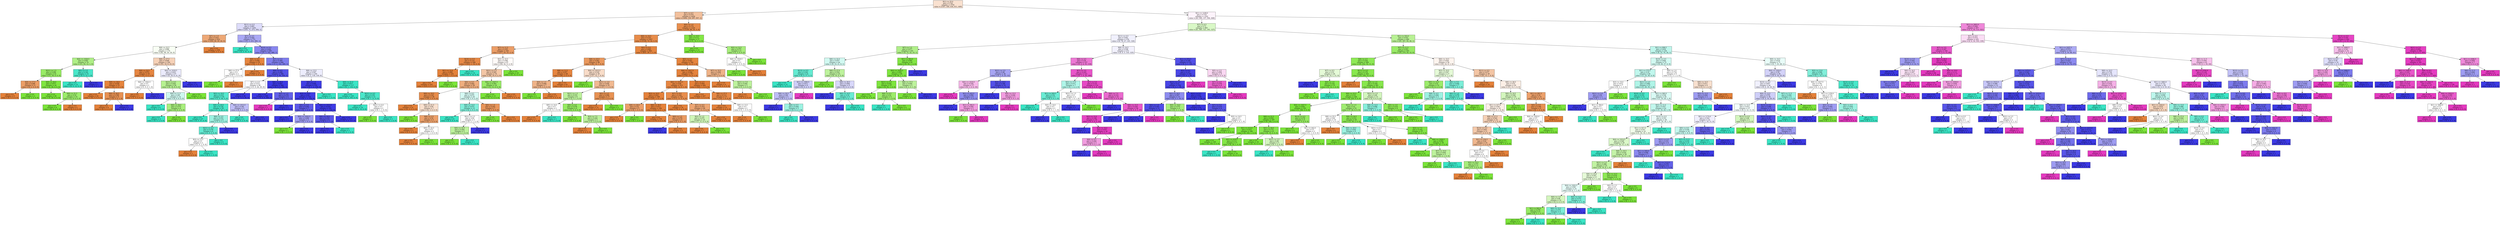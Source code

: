 digraph Tree {
node [shape=box, style="filled", color="black"] ;
0 [label="X[1] <= 25.0\ngini = 0.743\nsamples = 3750\nvalue = [1507, 549, 434, 811, 449]", fillcolor="#f9e1d0"] ;
1 [label="X[7] <= 6.5\ngini = 0.574\nsamples = 2428\nvalue = [1464, 159, 297, 507, 1]", fillcolor="#f2c09c"] ;
0 -> 1 [labeldistance=2.5, labelangle=45, headlabel="True"] ;
2 [label="X[11] <= 0.5\ngini = 0.683\nsamples = 1204\nvalue = [355, 71, 273, 504, 1]", fillcolor="#dddcfa"] ;
1 -> 2 ;
3 [label="X[7] <= 1.5\ngini = 0.421\nsamples = 432\nvalue = [320, 68, 20, 24, 0]", fillcolor="#eda876"] ;
2 -> 3 ;
4 [label="X[8] <= 22.5\ngini = 0.688\nsamples = 174\nvalue = [62, 68, 20, 24, 0]", fillcolor="#f8fef4"] ;
3 -> 4 ;
5 [label="X[4] <= 1029.5\ngini = 0.495\nsamples = 74\nvalue = [11, 50, 12, 1, 0]", fillcolor="#aeef86"] ;
4 -> 5 ;
6 [label="X[21] <= 1.5\ngini = 0.296\nsamples = 61\nvalue = [11, 50, 0, 0, 0]", fillcolor="#98eb65"] ;
5 -> 6 ;
7 [label="X[9] <= 17.5\ngini = 0.298\nsamples = 11\nvalue = [9, 2, 0, 0, 0]", fillcolor="#eb9d65"] ;
6 -> 7 ;
8 [label="gini = 0.0\nsamples = 9\nvalue = [9, 0, 0, 0, 0]", fillcolor="#e58139"] ;
7 -> 8 ;
9 [label="gini = 0.0\nsamples = 2\nvalue = [0, 2, 0, 0, 0]", fillcolor="#7be539"] ;
7 -> 9 ;
10 [label="X[9] <= 20.5\ngini = 0.077\nsamples = 50\nvalue = [2, 48, 0, 0, 0]", fillcolor="#80e641"] ;
6 -> 10 ;
11 [label="gini = 0.0\nsamples = 40\nvalue = [0, 40, 0, 0, 0]", fillcolor="#7be539"] ;
10 -> 11 ;
12 [label="X[8] <= 21.5\ngini = 0.32\nsamples = 10\nvalue = [2, 8, 0, 0, 0]", fillcolor="#9cec6a"] ;
10 -> 12 ;
13 [label="gini = 0.0\nsamples = 8\nvalue = [0, 8, 0, 0, 0]", fillcolor="#7be539"] ;
12 -> 13 ;
14 [label="gini = 0.0\nsamples = 2\nvalue = [2, 0, 0, 0, 0]", fillcolor="#e58139"] ;
12 -> 14 ;
15 [label="X[5] <= 3.5\ngini = 0.142\nsamples = 13\nvalue = [0, 0, 12, 1, 0]", fillcolor="#49e7ca"] ;
5 -> 15 ;
16 [label="gini = 0.0\nsamples = 12\nvalue = [0, 0, 12, 0, 0]", fillcolor="#39e5c5"] ;
15 -> 16 ;
17 [label="gini = 0.0\nsamples = 1\nvalue = [0, 0, 0, 1, 0]", fillcolor="#3c39e5"] ;
15 -> 17 ;
18 [label="X[8] <= 27.5\ngini = 0.648\nsamples = 100\nvalue = [51, 18, 8, 23, 0]", fillcolor="#f6d1b7"] ;
4 -> 18 ;
19 [label="X[9] <= 22.5\ngini = 0.073\nsamples = 53\nvalue = [51, 0, 0, 2, 0]", fillcolor="#e68641"] ;
18 -> 19 ;
20 [label="X[9] <= 18.0\ngini = 0.038\nsamples = 51\nvalue = [50, 0, 0, 1, 0]", fillcolor="#e6843d"] ;
19 -> 20 ;
21 [label="gini = 0.0\nsamples = 42\nvalue = [42, 0, 0, 0, 0]", fillcolor="#e58139"] ;
20 -> 21 ;
22 [label="X[8] <= 26.5\ngini = 0.198\nsamples = 9\nvalue = [8, 0, 0, 1, 0]", fillcolor="#e89152"] ;
20 -> 22 ;
23 [label="gini = 0.0\nsamples = 8\nvalue = [8, 0, 0, 0, 0]", fillcolor="#e58139"] ;
22 -> 23 ;
24 [label="gini = 0.0\nsamples = 1\nvalue = [0, 0, 0, 1, 0]", fillcolor="#3c39e5"] ;
22 -> 24 ;
25 [label="X[4] <= 1022.5\ngini = 0.5\nsamples = 2\nvalue = [1, 0, 0, 1, 0]", fillcolor="#ffffff"] ;
19 -> 25 ;
26 [label="gini = 0.0\nsamples = 1\nvalue = [1, 0, 0, 0, 0]", fillcolor="#e58139"] ;
25 -> 26 ;
27 [label="gini = 0.0\nsamples = 1\nvalue = [0, 0, 0, 1, 0]", fillcolor="#3c39e5"] ;
25 -> 27 ;
28 [label="X[4] <= 1018.5\ngini = 0.625\nsamples = 47\nvalue = [0, 18, 8, 21, 0]", fillcolor="#ebebfc"] ;
18 -> 28 ;
29 [label="X[21] <= 6.5\ngini = 0.426\nsamples = 26\nvalue = [0, 18, 8, 0, 0]", fillcolor="#b6f191"] ;
28 -> 29 ;
30 [label="X[9] <= 11.5\ngini = 0.49\nsamples = 14\nvalue = [0, 6, 8, 0, 0]", fillcolor="#cef8f0"] ;
29 -> 30 ;
31 [label="gini = 0.0\nsamples = 6\nvalue = [0, 0, 6, 0, 0]", fillcolor="#39e5c5"] ;
30 -> 31 ;
32 [label="X[8] <= 29.5\ngini = 0.375\nsamples = 8\nvalue = [0, 6, 2, 0, 0]", fillcolor="#a7ee7b"] ;
30 -> 32 ;
33 [label="gini = 0.0\nsamples = 2\nvalue = [0, 0, 2, 0, 0]", fillcolor="#39e5c5"] ;
32 -> 33 ;
34 [label="gini = 0.0\nsamples = 6\nvalue = [0, 6, 0, 0, 0]", fillcolor="#7be539"] ;
32 -> 34 ;
35 [label="gini = 0.0\nsamples = 12\nvalue = [0, 12, 0, 0, 0]", fillcolor="#7be539"] ;
29 -> 35 ;
36 [label="gini = 0.0\nsamples = 21\nvalue = [0, 0, 0, 21, 0]", fillcolor="#3c39e5"] ;
28 -> 36 ;
37 [label="gini = 0.0\nsamples = 258\nvalue = [258, 0, 0, 0, 0]", fillcolor="#e58139"] ;
3 -> 37 ;
38 [label="X[7] <= 3.5\ngini = 0.504\nsamples = 772\nvalue = [35, 3, 253, 480, 1]", fillcolor="#aaa8f4"] ;
2 -> 38 ;
39 [label="gini = 0.0\nsamples = 91\nvalue = [0, 0, 91, 0, 0]", fillcolor="#39e5c5"] ;
38 -> 39 ;
40 [label="X[10] <= 0.5\ngini = 0.444\nsamples = 681\nvalue = [35, 3, 162, 480, 1]", fillcolor="#8886ef"] ;
38 -> 40 ;
41 [label="X[9] <= 0.5\ngini = 0.056\nsamples = 35\nvalue = [34, 1, 0, 0, 0]", fillcolor="#e6853f"] ;
40 -> 41 ;
42 [label="X[8] <= 27.0\ngini = 0.5\nsamples = 2\nvalue = [1, 1, 0, 0, 0]", fillcolor="#ffffff"] ;
41 -> 42 ;
43 [label="gini = 0.0\nsamples = 1\nvalue = [0, 1, 0, 0, 0]", fillcolor="#7be539"] ;
42 -> 43 ;
44 [label="gini = 0.0\nsamples = 1\nvalue = [1, 0, 0, 0, 0]", fillcolor="#e58139"] ;
42 -> 44 ;
45 [label="gini = 0.0\nsamples = 33\nvalue = [33, 0, 0, 0, 0]", fillcolor="#e58139"] ;
41 -> 45 ;
46 [label="X[7] <= 5.5\ngini = 0.385\nsamples = 646\nvalue = [1, 2, 162, 480, 1]", fillcolor="#7f7dee"] ;
40 -> 46 ;
47 [label="X[8] <= 4.5\ngini = 0.206\nsamples = 396\nvalue = [1, 0, 44, 350, 1]", fillcolor="#5553e8"] ;
46 -> 47 ;
48 [label="X[7] <= 4.5\ngini = 0.511\nsamples = 90\nvalue = [1, 0, 44, 45, 0]", fillcolor="#fbfbfe"] ;
47 -> 48 ;
49 [label="X[3] <= 19.5\ngini = 0.215\nsamples = 50\nvalue = [1, 0, 44, 5, 0]", fillcolor="#53e8cd"] ;
48 -> 49 ;
50 [label="X[9] <= 20.0\ngini = 0.126\nsamples = 45\nvalue = [1, 0, 42, 2, 0]", fillcolor="#47e7c9"] ;
49 -> 50 ;
51 [label="gini = 0.0\nsamples = 37\nvalue = [0, 0, 37, 0, 0]", fillcolor="#39e5c5"] ;
50 -> 51 ;
52 [label="X[8] <= 3.5\ngini = 0.531\nsamples = 8\nvalue = [1, 0, 5, 2, 0]", fillcolor="#9cf2e2"] ;
50 -> 52 ;
53 [label="X[21] <= 4.5\ngini = 0.278\nsamples = 6\nvalue = [1, 0, 5, 0, 0]", fillcolor="#61ead1"] ;
52 -> 53 ;
54 [label="X[3] <= 13.5\ngini = 0.5\nsamples = 2\nvalue = [1, 0, 1, 0, 0]", fillcolor="#ffffff"] ;
53 -> 54 ;
55 [label="gini = 0.0\nsamples = 1\nvalue = [1, 0, 0, 0, 0]", fillcolor="#e58139"] ;
54 -> 55 ;
56 [label="gini = 0.0\nsamples = 1\nvalue = [0, 0, 1, 0, 0]", fillcolor="#39e5c5"] ;
54 -> 56 ;
57 [label="gini = 0.0\nsamples = 4\nvalue = [0, 0, 4, 0, 0]", fillcolor="#39e5c5"] ;
53 -> 57 ;
58 [label="gini = 0.0\nsamples = 2\nvalue = [0, 0, 0, 2, 0]", fillcolor="#3c39e5"] ;
52 -> 58 ;
59 [label="X[4] <= 1013.5\ngini = 0.48\nsamples = 5\nvalue = [0, 0, 2, 3, 0]", fillcolor="#bebdf6"] ;
49 -> 59 ;
60 [label="gini = 0.0\nsamples = 2\nvalue = [0, 0, 2, 0, 0]", fillcolor="#39e5c5"] ;
59 -> 60 ;
61 [label="gini = 0.0\nsamples = 3\nvalue = [0, 0, 0, 3, 0]", fillcolor="#3c39e5"] ;
59 -> 61 ;
62 [label="gini = 0.0\nsamples = 40\nvalue = [0, 0, 0, 40, 0]", fillcolor="#3c39e5"] ;
48 -> 62 ;
63 [label="X[8] <= 29.5\ngini = 0.007\nsamples = 306\nvalue = [0, 0, 0, 305, 1]", fillcolor="#3d3ae5"] ;
47 -> 63 ;
64 [label="gini = 0.0\nsamples = 300\nvalue = [0, 0, 0, 300, 0]", fillcolor="#3c39e5"] ;
63 -> 64 ;
65 [label="X[2] <= 1.5\ngini = 0.278\nsamples = 6\nvalue = [0, 0, 0, 5, 1]", fillcolor="#6361ea"] ;
63 -> 65 ;
66 [label="gini = 0.0\nsamples = 1\nvalue = [0, 0, 0, 0, 1]", fillcolor="#e539c0"] ;
65 -> 66 ;
67 [label="gini = 0.0\nsamples = 5\nvalue = [0, 0, 0, 5, 0]", fillcolor="#3c39e5"] ;
65 -> 67 ;
68 [label="X[8] <= 15.5\ngini = 0.507\nsamples = 250\nvalue = [0, 2, 118, 130, 0]", fillcolor="#ededfd"] ;
46 -> 68 ;
69 [label="X[6] <= 1.5\ngini = 0.044\nsamples = 133\nvalue = [0, 1, 2, 130, 0]", fillcolor="#403ee6"] ;
68 -> 69 ;
70 [label="X[3] <= 10.5\ngini = 0.03\nsamples = 132\nvalue = [0, 1, 1, 130, 0]", fillcolor="#3f3ce5"] ;
69 -> 70 ;
71 [label="X[5] <= 0.5\ngini = 0.245\nsamples = 7\nvalue = [0, 1, 0, 6, 0]", fillcolor="#5d5ae9"] ;
70 -> 71 ;
72 [label="gini = 0.0\nsamples = 4\nvalue = [0, 0, 0, 4, 0]", fillcolor="#3c39e5"] ;
71 -> 72 ;
73 [label="X[4] <= 1022.5\ngini = 0.444\nsamples = 3\nvalue = [0, 1, 0, 2, 0]", fillcolor="#9e9cf2"] ;
71 -> 73 ;
74 [label="gini = 0.0\nsamples = 1\nvalue = [0, 1, 0, 0, 0]", fillcolor="#7be539"] ;
73 -> 74 ;
75 [label="gini = 0.0\nsamples = 2\nvalue = [0, 0, 0, 2, 0]", fillcolor="#3c39e5"] ;
73 -> 75 ;
76 [label="X[4] <= 1013.5\ngini = 0.016\nsamples = 125\nvalue = [0, 0, 1, 124, 0]", fillcolor="#3e3be5"] ;
70 -> 76 ;
77 [label="X[9] <= 19.5\ngini = 0.219\nsamples = 8\nvalue = [0, 0, 1, 7, 0]", fillcolor="#5855e9"] ;
76 -> 77 ;
78 [label="gini = 0.0\nsamples = 7\nvalue = [0, 0, 0, 7, 0]", fillcolor="#3c39e5"] ;
77 -> 78 ;
79 [label="gini = 0.0\nsamples = 1\nvalue = [0, 0, 1, 0, 0]", fillcolor="#39e5c5"] ;
77 -> 79 ;
80 [label="gini = 0.0\nsamples = 117\nvalue = [0, 0, 0, 117, 0]", fillcolor="#3c39e5"] ;
76 -> 80 ;
81 [label="gini = 0.0\nsamples = 1\nvalue = [0, 0, 1, 0, 0]", fillcolor="#39e5c5"] ;
69 -> 81 ;
82 [label="X[9] <= 21.5\ngini = 0.017\nsamples = 117\nvalue = [0, 1, 116, 0, 0]", fillcolor="#3be5c6"] ;
68 -> 82 ;
83 [label="gini = 0.0\nsamples = 105\nvalue = [0, 0, 105, 0, 0]", fillcolor="#39e5c5"] ;
82 -> 83 ;
84 [label="X[21] <= 4.5\ngini = 0.153\nsamples = 12\nvalue = [0, 1, 11, 0, 0]", fillcolor="#4be7ca"] ;
82 -> 84 ;
85 [label="gini = 0.0\nsamples = 10\nvalue = [0, 0, 10, 0, 0]", fillcolor="#39e5c5"] ;
84 -> 85 ;
86 [label="X[21] <= 6.0\ngini = 0.5\nsamples = 2\nvalue = [0, 1, 1, 0, 0]", fillcolor="#ffffff"] ;
84 -> 86 ;
87 [label="gini = 0.0\nsamples = 1\nvalue = [0, 1, 0, 0, 0]", fillcolor="#7be539"] ;
86 -> 87 ;
88 [label="gini = 0.0\nsamples = 1\nvalue = [0, 0, 1, 0, 0]", fillcolor="#39e5c5"] ;
86 -> 88 ;
89 [label="X[0] <= 1.0\ngini = 0.174\nsamples = 1224\nvalue = [1109, 88, 24, 3, 0]", fillcolor="#e88e4d"] ;
1 -> 89 ;
90 [label="X[8] <= 10.5\ngini = 0.153\nsamples = 1207\nvalue = [1108, 72, 24, 3, 0]", fillcolor="#e78c4a"] ;
89 -> 90 ;
91 [label="X[7] <= 11.5\ngini = 0.335\nsamples = 345\nvalue = [277, 43, 23, 2, 0]", fillcolor="#eb9d66"] ;
90 -> 91 ;
92 [label="X[10] <= 0.5\ngini = 0.114\nsamples = 248\nvalue = [233, 1, 14, 0, 0]", fillcolor="#e78946"] ;
91 -> 92 ;
93 [label="X[1] <= 12.0\ngini = 0.009\nsamples = 234\nvalue = [233, 1, 0, 0, 0]", fillcolor="#e5823a"] ;
92 -> 93 ;
94 [label="gini = 0.0\nsamples = 233\nvalue = [233, 0, 0, 0, 0]", fillcolor="#e58139"] ;
93 -> 94 ;
95 [label="gini = 0.0\nsamples = 1\nvalue = [0, 1, 0, 0, 0]", fillcolor="#7be539"] ;
93 -> 95 ;
96 [label="gini = 0.0\nsamples = 14\nvalue = [0, 0, 14, 0, 0]", fillcolor="#39e5c5"] ;
92 -> 96 ;
97 [label="X[3] <= 10.5\ngini = 0.598\nsamples = 97\nvalue = [44, 42, 9, 2, 0]", fillcolor="#fefaf8"] ;
91 -> 97 ;
98 [label="X[21] <= 5.5\ngini = 0.565\nsamples = 74\nvalue = [44, 19, 9, 2, 0]", fillcolor="#f3c6a5"] ;
97 -> 98 ;
99 [label="X[8] <= 6.5\ngini = 0.464\nsamples = 58\nvalue = [41, 6, 9, 2, 0]", fillcolor="#eead7e"] ;
98 -> 99 ;
100 [label="X[9] <= 19.5\ngini = 0.145\nsamples = 38\nvalue = [35, 3, 0, 0, 0]", fillcolor="#e78c4a"] ;
99 -> 100 ;
101 [label="gini = 0.0\nsamples = 31\nvalue = [31, 0, 0, 0, 0]", fillcolor="#e58139"] ;
100 -> 101 ;
102 [label="X[9] <= 21.5\ngini = 0.49\nsamples = 7\nvalue = [4, 3, 0, 0, 0]", fillcolor="#f8e0ce"] ;
100 -> 102 ;
103 [label="gini = 0.0\nsamples = 2\nvalue = [0, 2, 0, 0, 0]", fillcolor="#7be539"] ;
102 -> 103 ;
104 [label="X[8] <= 2.5\ngini = 0.32\nsamples = 5\nvalue = [4, 1, 0, 0, 0]", fillcolor="#eca06a"] ;
102 -> 104 ;
105 [label="gini = 0.0\nsamples = 3\nvalue = [3, 0, 0, 0, 0]", fillcolor="#e58139"] ;
104 -> 105 ;
106 [label="X[9] <= 22.5\ngini = 0.5\nsamples = 2\nvalue = [1, 1, 0, 0, 0]", fillcolor="#ffffff"] ;
104 -> 106 ;
107 [label="gini = 0.0\nsamples = 1\nvalue = [1, 0, 0, 0, 0]", fillcolor="#e58139"] ;
106 -> 107 ;
108 [label="gini = 0.0\nsamples = 1\nvalue = [0, 1, 0, 0, 0]", fillcolor="#7be539"] ;
106 -> 108 ;
109 [label="X[8] <= 8.5\ngini = 0.675\nsamples = 20\nvalue = [6, 3, 9, 2, 0]", fillcolor="#d5f9f3"] ;
99 -> 109 ;
110 [label="X[9] <= 13.5\ngini = 0.473\nsamples = 13\nvalue = [0, 2, 9, 2, 0]", fillcolor="#81eeda"] ;
109 -> 110 ;
111 [label="gini = 0.0\nsamples = 8\nvalue = [0, 0, 8, 0, 0]", fillcolor="#39e5c5"] ;
110 -> 111 ;
112 [label="X[21] <= 2.5\ngini = 0.64\nsamples = 5\nvalue = [0, 2, 1, 2, 0]", fillcolor="#ffffff"] ;
110 -> 112 ;
113 [label="X[9] <= 22.5\ngini = 0.444\nsamples = 3\nvalue = [0, 2, 1, 0, 0]", fillcolor="#bdf29c"] ;
112 -> 113 ;
114 [label="gini = 0.0\nsamples = 2\nvalue = [0, 2, 0, 0, 0]", fillcolor="#7be539"] ;
113 -> 114 ;
115 [label="gini = 0.0\nsamples = 1\nvalue = [0, 0, 1, 0, 0]", fillcolor="#39e5c5"] ;
113 -> 115 ;
116 [label="gini = 0.0\nsamples = 2\nvalue = [0, 0, 0, 2, 0]", fillcolor="#3c39e5"] ;
112 -> 116 ;
117 [label="X[9] <= 1.5\ngini = 0.245\nsamples = 7\nvalue = [6, 1, 0, 0, 0]", fillcolor="#e9965a"] ;
109 -> 117 ;
118 [label="gini = 0.0\nsamples = 1\nvalue = [0, 1, 0, 0, 0]", fillcolor="#7be539"] ;
117 -> 118 ;
119 [label="gini = 0.0\nsamples = 6\nvalue = [6, 0, 0, 0, 0]", fillcolor="#e58139"] ;
117 -> 119 ;
120 [label="X[4] <= 1027.5\ngini = 0.305\nsamples = 16\nvalue = [3, 13, 0, 0, 0]", fillcolor="#99eb67"] ;
98 -> 120 ;
121 [label="gini = 0.0\nsamples = 13\nvalue = [0, 13, 0, 0, 0]", fillcolor="#7be539"] ;
120 -> 121 ;
122 [label="gini = 0.0\nsamples = 3\nvalue = [3, 0, 0, 0, 0]", fillcolor="#e58139"] ;
120 -> 122 ;
123 [label="gini = 0.0\nsamples = 23\nvalue = [0, 23, 0, 0, 0]", fillcolor="#7be539"] ;
97 -> 123 ;
124 [label="X[3] <= 9.5\ngini = 0.069\nsamples = 862\nvalue = [831, 29, 1, 1, 0]", fillcolor="#e68640"] ;
90 -> 124 ;
125 [label="X[8] <= 25.5\ngini = 0.262\nsamples = 98\nvalue = [83, 14, 1, 0, 0]", fillcolor="#ea985c"] ;
124 -> 125 ;
126 [label="X[8] <= 11.5\ngini = 0.057\nsamples = 68\nvalue = [66, 2, 0, 0, 0]", fillcolor="#e6853f"] ;
125 -> 126 ;
127 [label="X[9] <= 1.5\ngini = 0.408\nsamples = 7\nvalue = [5, 2, 0, 0, 0]", fillcolor="#efb388"] ;
126 -> 127 ;
128 [label="gini = 0.0\nsamples = 2\nvalue = [0, 2, 0, 0, 0]", fillcolor="#7be539"] ;
127 -> 128 ;
129 [label="gini = 0.0\nsamples = 5\nvalue = [5, 0, 0, 0, 0]", fillcolor="#e58139"] ;
127 -> 129 ;
130 [label="gini = 0.0\nsamples = 61\nvalue = [61, 0, 0, 0, 0]", fillcolor="#e58139"] ;
126 -> 130 ;
131 [label="X[4] <= 1015.5\ngini = 0.518\nsamples = 30\nvalue = [17, 12, 1, 0, 0]", fillcolor="#f8dcc8"] ;
125 -> 131 ;
132 [label="gini = 0.0\nsamples = 5\nvalue = [0, 5, 0, 0, 0]", fillcolor="#7be539"] ;
131 -> 132 ;
133 [label="X[21] <= 3.0\ngini = 0.458\nsamples = 25\nvalue = [17, 7, 1, 0, 0]", fillcolor="#f1b991"] ;
131 -> 133 ;
134 [label="X[21] <= 1.5\ngini = 0.531\nsamples = 8\nvalue = [2, 5, 1, 0, 0]", fillcolor="#bdf29c"] ;
133 -> 134 ;
135 [label="X[9] <= 14.0\ngini = 0.5\nsamples = 2\nvalue = [1, 0, 1, 0, 0]", fillcolor="#ffffff"] ;
134 -> 135 ;
136 [label="gini = 0.0\nsamples = 1\nvalue = [1, 0, 0, 0, 0]", fillcolor="#e58139"] ;
135 -> 136 ;
137 [label="gini = 0.0\nsamples = 1\nvalue = [0, 0, 1, 0, 0]", fillcolor="#39e5c5"] ;
135 -> 137 ;
138 [label="X[9] <= 4.5\ngini = 0.278\nsamples = 6\nvalue = [1, 5, 0, 0, 0]", fillcolor="#95ea61"] ;
134 -> 138 ;
139 [label="gini = 0.0\nsamples = 3\nvalue = [0, 3, 0, 0, 0]", fillcolor="#7be539"] ;
138 -> 139 ;
140 [label="X[3] <= 7.5\ngini = 0.444\nsamples = 3\nvalue = [1, 2, 0, 0, 0]", fillcolor="#bdf29c"] ;
138 -> 140 ;
141 [label="gini = 0.0\nsamples = 1\nvalue = [1, 0, 0, 0, 0]", fillcolor="#e58139"] ;
140 -> 141 ;
142 [label="gini = 0.0\nsamples = 2\nvalue = [0, 2, 0, 0, 0]", fillcolor="#7be539"] ;
140 -> 142 ;
143 [label="X[5] <= 2.5\ngini = 0.208\nsamples = 17\nvalue = [15, 2, 0, 0, 0]", fillcolor="#e89253"] ;
133 -> 143 ;
144 [label="gini = 0.0\nsamples = 15\nvalue = [15, 0, 0, 0, 0]", fillcolor="#e58139"] ;
143 -> 144 ;
145 [label="gini = 0.0\nsamples = 2\nvalue = [0, 2, 0, 0, 0]", fillcolor="#7be539"] ;
143 -> 145 ;
146 [label="X[5] <= 4.5\ngini = 0.041\nsamples = 764\nvalue = [748, 15, 0, 1, 0]", fillcolor="#e6843d"] ;
124 -> 146 ;
147 [label="X[4] <= 1017.5\ngini = 0.036\nsamples = 757\nvalue = [743, 13, 0, 1, 0]", fillcolor="#e5833d"] ;
146 -> 147 ;
148 [label="X[4] <= 1015.5\ngini = 0.08\nsamples = 313\nvalue = [300, 12, 0, 1, 0]", fillcolor="#e68642"] ;
147 -> 148 ;
149 [label="X[3] <= 10.5\ngini = 0.021\nsamples = 189\nvalue = [187, 1, 0, 1, 0]", fillcolor="#e5823b"] ;
148 -> 149 ;
150 [label="X[8] <= 26.0\ngini = 0.32\nsamples = 5\nvalue = [4, 1, 0, 0, 0]", fillcolor="#eca06a"] ;
149 -> 150 ;
151 [label="gini = 0.0\nsamples = 4\nvalue = [4, 0, 0, 0, 0]", fillcolor="#e58139"] ;
150 -> 151 ;
152 [label="gini = 0.0\nsamples = 1\nvalue = [0, 1, 0, 0, 0]", fillcolor="#7be539"] ;
150 -> 152 ;
153 [label="X[8] <= 30.5\ngini = 0.011\nsamples = 184\nvalue = [183, 0, 0, 1, 0]", fillcolor="#e5823a"] ;
149 -> 153 ;
154 [label="gini = 0.0\nsamples = 178\nvalue = [178, 0, 0, 0, 0]", fillcolor="#e58139"] ;
153 -> 154 ;
155 [label="X[9] <= 1.5\ngini = 0.278\nsamples = 6\nvalue = [5, 0, 0, 1, 0]", fillcolor="#ea9a61"] ;
153 -> 155 ;
156 [label="gini = 0.0\nsamples = 1\nvalue = [0, 0, 0, 1, 0]", fillcolor="#3c39e5"] ;
155 -> 156 ;
157 [label="gini = 0.0\nsamples = 5\nvalue = [5, 0, 0, 0, 0]", fillcolor="#e58139"] ;
155 -> 157 ;
158 [label="X[7] <= 8.0\ngini = 0.162\nsamples = 124\nvalue = [113, 11, 0, 0, 0]", fillcolor="#e88d4c"] ;
148 -> 158 ;
159 [label="gini = 0.0\nsamples = 76\nvalue = [76, 0, 0, 0, 0]", fillcolor="#e58139"] ;
158 -> 159 ;
160 [label="X[7] <= 9.5\ngini = 0.353\nsamples = 48\nvalue = [37, 11, 0, 0, 0]", fillcolor="#eda674"] ;
158 -> 160 ;
161 [label="X[2] <= 1.5\ngini = 0.475\nsamples = 18\nvalue = [7, 11, 0, 0, 0]", fillcolor="#cff6b7"] ;
160 -> 161 ;
162 [label="gini = 0.0\nsamples = 7\nvalue = [7, 0, 0, 0, 0]", fillcolor="#e58139"] ;
161 -> 162 ;
163 [label="gini = 0.0\nsamples = 11\nvalue = [0, 11, 0, 0, 0]", fillcolor="#7be539"] ;
161 -> 163 ;
164 [label="gini = 0.0\nsamples = 30\nvalue = [30, 0, 0, 0, 0]", fillcolor="#e58139"] ;
160 -> 164 ;
165 [label="X[5] <= 2.5\ngini = 0.004\nsamples = 444\nvalue = [443, 1, 0, 0, 0]", fillcolor="#e58139"] ;
147 -> 165 ;
166 [label="gini = 0.0\nsamples = 427\nvalue = [427, 0, 0, 0, 0]", fillcolor="#e58139"] ;
165 -> 166 ;
167 [label="X[8] <= 27.5\ngini = 0.111\nsamples = 17\nvalue = [16, 1, 0, 0, 0]", fillcolor="#e78945"] ;
165 -> 167 ;
168 [label="gini = 0.0\nsamples = 15\nvalue = [15, 0, 0, 0, 0]", fillcolor="#e58139"] ;
167 -> 168 ;
169 [label="X[9] <= 13.5\ngini = 0.5\nsamples = 2\nvalue = [1, 1, 0, 0, 0]", fillcolor="#ffffff"] ;
167 -> 169 ;
170 [label="gini = 0.0\nsamples = 1\nvalue = [1, 0, 0, 0, 0]", fillcolor="#e58139"] ;
169 -> 170 ;
171 [label="gini = 0.0\nsamples = 1\nvalue = [0, 1, 0, 0, 0]", fillcolor="#7be539"] ;
169 -> 171 ;
172 [label="X[7] <= 10.5\ngini = 0.408\nsamples = 7\nvalue = [5, 2, 0, 0, 0]", fillcolor="#efb388"] ;
146 -> 172 ;
173 [label="gini = 0.0\nsamples = 4\nvalue = [4, 0, 0, 0, 0]", fillcolor="#e58139"] ;
172 -> 173 ;
174 [label="X[21] <= 5.0\ngini = 0.444\nsamples = 3\nvalue = [1, 2, 0, 0, 0]", fillcolor="#bdf29c"] ;
172 -> 174 ;
175 [label="gini = 0.0\nsamples = 1\nvalue = [1, 0, 0, 0, 0]", fillcolor="#e58139"] ;
174 -> 175 ;
176 [label="gini = 0.0\nsamples = 2\nvalue = [0, 2, 0, 0, 0]", fillcolor="#7be539"] ;
174 -> 176 ;
177 [label="X[8] <= 10.5\ngini = 0.111\nsamples = 17\nvalue = [1, 16, 0, 0, 0]", fillcolor="#83e745"] ;
89 -> 177 ;
178 [label="gini = 0.0\nsamples = 13\nvalue = [0, 13, 0, 0, 0]", fillcolor="#7be539"] ;
177 -> 178 ;
179 [label="X[3] <= 12.5\ngini = 0.375\nsamples = 4\nvalue = [1, 3, 0, 0, 0]", fillcolor="#a7ee7b"] ;
177 -> 179 ;
180 [label="X[4] <= 1018.5\ngini = 0.5\nsamples = 2\nvalue = [1, 1, 0, 0, 0]", fillcolor="#ffffff"] ;
179 -> 180 ;
181 [label="gini = 0.0\nsamples = 1\nvalue = [0, 1, 0, 0, 0]", fillcolor="#7be539"] ;
180 -> 181 ;
182 [label="gini = 0.0\nsamples = 1\nvalue = [1, 0, 0, 0, 0]", fillcolor="#e58139"] ;
180 -> 182 ;
183 [label="gini = 0.0\nsamples = 2\nvalue = [0, 2, 0, 0, 0]", fillcolor="#7be539"] ;
179 -> 183 ;
184 [label="X[1] <= 1238.0\ngini = 0.733\nsamples = 1322\nvalue = [43, 390, 137, 304, 448]", fillcolor="#fdf3fb"] ;
0 -> 184 [labeldistance=2.5, labelangle=-45, headlabel="False"] ;
185 [label="X[7] <= 6.5\ngini = 0.71\nsamples = 865\nvalue = [41, 385, 121, 191, 127]", fillcolor="#d9f8c6"] ;
184 -> 185 ;
186 [label="X[11] <= 0.5\ngini = 0.691\nsamples = 376\nvalue = [0, 78, 27, 145, 126]", fillcolor="#f0f0fd"] ;
185 -> 186 ;
187 [label="X[7] <= 1.5\ngini = 0.477\nsamples = 105\nvalue = [0, 72, 22, 10, 1]", fillcolor="#afef88"] ;
186 -> 187 ;
188 [label="X[8] <= 22.5\ngini = 0.637\nsamples = 44\nvalue = [0, 14, 21, 8, 1]", fillcolor="#d1f9f1"] ;
187 -> 188 ;
189 [label="X[13] <= 0.5\ngini = 0.322\nsamples = 21\nvalue = [0, 0, 17, 3, 1]", fillcolor="#65ebd2"] ;
188 -> 189 ;
190 [label="gini = 0.0\nsamples = 15\nvalue = [0, 0, 15, 0, 0]", fillcolor="#39e5c5"] ;
189 -> 190 ;
191 [label="X[1] <= 1060.5\ngini = 0.611\nsamples = 6\nvalue = [0, 0, 2, 3, 1]", fillcolor="#cecef8"] ;
189 -> 191 ;
192 [label="X[8] <= 20.5\ngini = 0.48\nsamples = 5\nvalue = [0, 0, 2, 3, 0]", fillcolor="#bebdf6"] ;
191 -> 192 ;
193 [label="gini = 0.0\nsamples = 2\nvalue = [0, 0, 0, 2, 0]", fillcolor="#3c39e5"] ;
192 -> 193 ;
194 [label="X[6] <= 0.5\ngini = 0.444\nsamples = 3\nvalue = [0, 0, 2, 1, 0]", fillcolor="#9cf2e2"] ;
192 -> 194 ;
195 [label="gini = 0.0\nsamples = 2\nvalue = [0, 0, 2, 0, 0]", fillcolor="#39e5c5"] ;
194 -> 195 ;
196 [label="gini = 0.0\nsamples = 1\nvalue = [0, 0, 0, 1, 0]", fillcolor="#3c39e5"] ;
194 -> 196 ;
197 [label="gini = 0.0\nsamples = 1\nvalue = [0, 0, 0, 0, 1]", fillcolor="#e539c0"] ;
191 -> 197 ;
198 [label="X[8] <= 27.0\ngini = 0.552\nsamples = 23\nvalue = [0, 14, 4, 5, 0]", fillcolor="#bdf29c"] ;
188 -> 198 ;
199 [label="gini = 0.0\nsamples = 14\nvalue = [0, 14, 0, 0, 0]", fillcolor="#7be539"] ;
198 -> 199 ;
200 [label="X[8] <= 29.5\ngini = 0.494\nsamples = 9\nvalue = [0, 0, 4, 5, 0]", fillcolor="#d8d7fa"] ;
198 -> 200 ;
201 [label="gini = 0.0\nsamples = 4\nvalue = [0, 0, 0, 4, 0]", fillcolor="#3c39e5"] ;
200 -> 201 ;
202 [label="X[9] <= 14.5\ngini = 0.32\nsamples = 5\nvalue = [0, 0, 4, 1, 0]", fillcolor="#6aecd4"] ;
200 -> 202 ;
203 [label="gini = 0.0\nsamples = 1\nvalue = [0, 0, 0, 1, 0]", fillcolor="#3c39e5"] ;
202 -> 203 ;
204 [label="gini = 0.0\nsamples = 4\nvalue = [0, 0, 4, 0, 0]", fillcolor="#39e5c5"] ;
202 -> 204 ;
205 [label="X[1] <= 963.0\ngini = 0.095\nsamples = 61\nvalue = [0, 58, 1, 2, 0]", fillcolor="#82e643"] ;
187 -> 205 ;
206 [label="X[4] <= 1026.5\ngini = 0.065\nsamples = 60\nvalue = [0, 58, 1, 1, 0]", fillcolor="#7fe640"] ;
205 -> 206 ;
207 [label="X[21] <= 5.5\ngini = 0.034\nsamples = 57\nvalue = [0, 56, 1, 0, 0]", fillcolor="#7de53d"] ;
206 -> 207 ;
208 [label="gini = 0.0\nsamples = 52\nvalue = [0, 52, 0, 0, 0]", fillcolor="#7be539"] ;
207 -> 208 ;
209 [label="X[8] <= 6.5\ngini = 0.32\nsamples = 5\nvalue = [0, 4, 1, 0, 0]", fillcolor="#9cec6a"] ;
207 -> 209 ;
210 [label="gini = 0.0\nsamples = 1\nvalue = [0, 0, 1, 0, 0]", fillcolor="#39e5c5"] ;
209 -> 210 ;
211 [label="gini = 0.0\nsamples = 4\nvalue = [0, 4, 0, 0, 0]", fillcolor="#7be539"] ;
209 -> 211 ;
212 [label="X[8] <= 15.5\ngini = 0.444\nsamples = 3\nvalue = [0, 2, 0, 1, 0]", fillcolor="#bdf29c"] ;
206 -> 212 ;
213 [label="gini = 0.0\nsamples = 2\nvalue = [0, 2, 0, 0, 0]", fillcolor="#7be539"] ;
212 -> 213 ;
214 [label="gini = 0.0\nsamples = 1\nvalue = [0, 0, 0, 1, 0]", fillcolor="#3c39e5"] ;
212 -> 214 ;
215 [label="gini = 0.0\nsamples = 1\nvalue = [0, 0, 0, 1, 0]", fillcolor="#3c39e5"] ;
205 -> 215 ;
216 [label="X[8] <= 16.5\ngini = 0.538\nsamples = 271\nvalue = [0, 6, 5, 135, 125]", fillcolor="#f2f1fd"] ;
186 -> 216 ;
217 [label="X[8] <= 4.5\ngini = 0.39\nsamples = 157\nvalue = [0, 2, 4, 33, 118]", fillcolor="#ed77d4"] ;
216 -> 217 ;
218 [label="X[21] <= 3.5\ngini = 0.48\nsamples = 36\nvalue = [0, 1, 0, 23, 12]", fillcolor="#a6a4f3"] ;
217 -> 218 ;
219 [label="X[4] <= 1018.5\ngini = 0.526\nsamples = 17\nvalue = [0, 1, 0, 6, 10]", fillcolor="#f6b7e8"] ;
218 -> 219 ;
220 [label="gini = 0.0\nsamples = 8\nvalue = [0, 0, 0, 0, 8]", fillcolor="#e539c0"] ;
219 -> 220 ;
221 [label="X[1] <= 425.5\ngini = 0.494\nsamples = 9\nvalue = [0, 1, 0, 6, 2]", fillcolor="#908ef0"] ;
219 -> 221 ;
222 [label="gini = 0.0\nsamples = 6\nvalue = [0, 0, 0, 6, 0]", fillcolor="#3c39e5"] ;
221 -> 222 ;
223 [label="X[1] <= 582.5\ngini = 0.444\nsamples = 3\nvalue = [0, 1, 0, 0, 2]", fillcolor="#f29ce0"] ;
221 -> 223 ;
224 [label="gini = 0.0\nsamples = 1\nvalue = [0, 1, 0, 0, 0]", fillcolor="#7be539"] ;
223 -> 224 ;
225 [label="gini = 0.0\nsamples = 2\nvalue = [0, 0, 0, 0, 2]", fillcolor="#e539c0"] ;
223 -> 225 ;
226 [label="X[3] <= 19.5\ngini = 0.188\nsamples = 19\nvalue = [0, 0, 0, 17, 2]", fillcolor="#5350e8"] ;
218 -> 226 ;
227 [label="gini = 0.0\nsamples = 16\nvalue = [0, 0, 0, 16, 0]", fillcolor="#3c39e5"] ;
226 -> 227 ;
228 [label="X[9] <= 15.5\ngini = 0.444\nsamples = 3\nvalue = [0, 0, 0, 1, 2]", fillcolor="#f29ce0"] ;
226 -> 228 ;
229 [label="gini = 0.0\nsamples = 1\nvalue = [0, 0, 0, 1, 0]", fillcolor="#3c39e5"] ;
228 -> 229 ;
230 [label="gini = 0.0\nsamples = 2\nvalue = [0, 0, 0, 0, 2]", fillcolor="#e539c0"] ;
228 -> 230 ;
231 [label="X[7] <= 3.5\ngini = 0.225\nsamples = 121\nvalue = [0, 1, 4, 10, 106]", fillcolor="#e954c9"] ;
217 -> 231 ;
232 [label="X[3] <= 17.0\ngini = 0.571\nsamples = 7\nvalue = [0, 1, 4, 2, 0]", fillcolor="#b0f5e8"] ;
231 -> 232 ;
233 [label="X[1] <= 929.5\ngini = 0.32\nsamples = 5\nvalue = [0, 0, 4, 1, 0]", fillcolor="#6aecd4"] ;
232 -> 233 ;
234 [label="gini = 0.0\nsamples = 3\nvalue = [0, 0, 3, 0, 0]", fillcolor="#39e5c5"] ;
233 -> 234 ;
235 [label="X[3] <= 14.0\ngini = 0.5\nsamples = 2\nvalue = [0, 0, 1, 1, 0]", fillcolor="#ffffff"] ;
233 -> 235 ;
236 [label="gini = 0.0\nsamples = 1\nvalue = [0, 0, 0, 1, 0]", fillcolor="#3c39e5"] ;
235 -> 236 ;
237 [label="gini = 0.0\nsamples = 1\nvalue = [0, 0, 1, 0, 0]", fillcolor="#39e5c5"] ;
235 -> 237 ;
238 [label="X[21] <= 1.5\ngini = 0.5\nsamples = 2\nvalue = [0, 1, 0, 1, 0]", fillcolor="#ffffff"] ;
232 -> 238 ;
239 [label="gini = 0.0\nsamples = 1\nvalue = [0, 0, 0, 1, 0]", fillcolor="#3c39e5"] ;
238 -> 239 ;
240 [label="gini = 0.0\nsamples = 1\nvalue = [0, 1, 0, 0, 0]", fillcolor="#7be539"] ;
238 -> 240 ;
241 [label="X[7] <= 5.5\ngini = 0.131\nsamples = 114\nvalue = [0, 0, 0, 8, 106]", fillcolor="#e748c5"] ;
231 -> 241 ;
242 [label="gini = 0.0\nsamples = 73\nvalue = [0, 0, 0, 0, 73]", fillcolor="#e539c0"] ;
241 -> 242 ;
243 [label="X[8] <= 7.5\ngini = 0.314\nsamples = 41\nvalue = [0, 0, 0, 8, 33]", fillcolor="#eb69cf"] ;
241 -> 243 ;
244 [label="gini = 0.0\nsamples = 3\nvalue = [0, 0, 0, 3, 0]", fillcolor="#3c39e5"] ;
243 -> 244 ;
245 [label="X[8] <= 15.5\ngini = 0.229\nsamples = 38\nvalue = [0, 0, 0, 5, 33]", fillcolor="#e957ca"] ;
243 -> 245 ;
246 [label="X[3] <= 15.0\ngini = 0.108\nsamples = 35\nvalue = [0, 0, 0, 2, 33]", fillcolor="#e745c4"] ;
245 -> 246 ;
247 [label="gini = 0.0\nsamples = 1\nvalue = [0, 0, 0, 1, 0]", fillcolor="#3c39e5"] ;
246 -> 247 ;
248 [label="X[3] <= 18.5\ngini = 0.057\nsamples = 34\nvalue = [0, 0, 0, 1, 33]", fillcolor="#e63fc2"] ;
246 -> 248 ;
249 [label="X[8] <= 8.5\ngini = 0.444\nsamples = 3\nvalue = [0, 0, 0, 1, 2]", fillcolor="#f29ce0"] ;
248 -> 249 ;
250 [label="gini = 0.0\nsamples = 1\nvalue = [0, 0, 0, 1, 0]", fillcolor="#3c39e5"] ;
249 -> 250 ;
251 [label="gini = 0.0\nsamples = 2\nvalue = [0, 0, 0, 0, 2]", fillcolor="#e539c0"] ;
249 -> 251 ;
252 [label="gini = 0.0\nsamples = 31\nvalue = [0, 0, 0, 0, 31]", fillcolor="#e539c0"] ;
248 -> 252 ;
253 [label="gini = 0.0\nsamples = 3\nvalue = [0, 0, 0, 3, 0]", fillcolor="#3c39e5"] ;
245 -> 253 ;
254 [label="X[1] <= 974.5\ngini = 0.194\nsamples = 114\nvalue = [0, 4, 1, 102, 7]", fillcolor="#524fe8"] ;
216 -> 254 ;
255 [label="X[5] <= 6.5\ngini = 0.127\nsamples = 105\nvalue = [0, 4, 1, 98, 2]", fillcolor="#4a47e7"] ;
254 -> 255 ;
256 [label="X[21] <= 1.5\ngini = 0.11\nsamples = 104\nvalue = [0, 4, 1, 98, 1]", fillcolor="#4845e7"] ;
255 -> 256 ;
257 [label="X[3] <= 18.5\ngini = 0.507\nsamples = 15\nvalue = [0, 3, 1, 10, 1]", fillcolor="#8d8cf0"] ;
256 -> 257 ;
258 [label="X[0] <= 1.0\ngini = 0.165\nsamples = 11\nvalue = [0, 0, 0, 10, 1]", fillcolor="#504de8"] ;
257 -> 258 ;
259 [label="gini = 0.0\nsamples = 10\nvalue = [0, 0, 0, 10, 0]", fillcolor="#3c39e5"] ;
258 -> 259 ;
260 [label="gini = 0.0\nsamples = 1\nvalue = [0, 0, 0, 0, 1]", fillcolor="#e539c0"] ;
258 -> 260 ;
261 [label="X[9] <= 16.0\ngini = 0.375\nsamples = 4\nvalue = [0, 3, 1, 0, 0]", fillcolor="#a7ee7b"] ;
257 -> 261 ;
262 [label="gini = 0.0\nsamples = 3\nvalue = [0, 3, 0, 0, 0]", fillcolor="#7be539"] ;
261 -> 262 ;
263 [label="gini = 0.0\nsamples = 1\nvalue = [0, 0, 1, 0, 0]", fillcolor="#39e5c5"] ;
261 -> 263 ;
264 [label="X[21] <= 6.5\ngini = 0.022\nsamples = 89\nvalue = [0, 1, 0, 88, 0]", fillcolor="#3e3be5"] ;
256 -> 264 ;
265 [label="gini = 0.0\nsamples = 81\nvalue = [0, 0, 0, 81, 0]", fillcolor="#3c39e5"] ;
264 -> 265 ;
266 [label="X[7] <= 5.0\ngini = 0.219\nsamples = 8\nvalue = [0, 1, 0, 7, 0]", fillcolor="#5855e9"] ;
264 -> 266 ;
267 [label="gini = 0.0\nsamples = 6\nvalue = [0, 0, 0, 6, 0]", fillcolor="#3c39e5"] ;
266 -> 267 ;
268 [label="X[3] <= 16.5\ngini = 0.5\nsamples = 2\nvalue = [0, 1, 0, 1, 0]", fillcolor="#ffffff"] ;
266 -> 268 ;
269 [label="gini = 0.0\nsamples = 1\nvalue = [0, 0, 0, 1, 0]", fillcolor="#3c39e5"] ;
268 -> 269 ;
270 [label="gini = 0.0\nsamples = 1\nvalue = [0, 1, 0, 0, 0]", fillcolor="#7be539"] ;
268 -> 270 ;
271 [label="gini = 0.0\nsamples = 1\nvalue = [0, 0, 0, 0, 1]", fillcolor="#e539c0"] ;
255 -> 271 ;
272 [label="X[5] <= 2.5\ngini = 0.494\nsamples = 9\nvalue = [0, 0, 0, 4, 5]", fillcolor="#fad7f2"] ;
254 -> 272 ;
273 [label="X[7] <= 2.5\ngini = 0.278\nsamples = 6\nvalue = [0, 0, 0, 1, 5]", fillcolor="#ea61cd"] ;
272 -> 273 ;
274 [label="gini = 0.0\nsamples = 1\nvalue = [0, 0, 0, 1, 0]", fillcolor="#3c39e5"] ;
273 -> 274 ;
275 [label="gini = 0.0\nsamples = 5\nvalue = [0, 0, 0, 0, 5]", fillcolor="#e539c0"] ;
273 -> 275 ;
276 [label="gini = 0.0\nsamples = 3\nvalue = [0, 0, 0, 3, 0]", fillcolor="#3c39e5"] ;
272 -> 276 ;
277 [label="X[1] <= 553.0\ngini = 0.553\nsamples = 489\nvalue = [41, 307, 94, 46, 1]", fillcolor="#b8f194"] ;
185 -> 277 ;
278 [label="X[7] <= 11.5\ngini = 0.353\nsamples = 345\nvalue = [35, 274, 24, 12, 0]", fillcolor="#99eb66"] ;
277 -> 278 ;
279 [label="X[8] <= 2.5\ngini = 0.234\nsamples = 289\nvalue = [10, 252, 16, 11, 0]", fillcolor="#8de954"] ;
278 -> 279 ;
280 [label="X[7] <= 8.5\ngini = 0.53\nsamples = 26\nvalue = [0, 14, 1, 11, 0]", fillcolor="#e5fad7"] ;
279 -> 280 ;
281 [label="gini = 0.0\nsamples = 11\nvalue = [0, 0, 0, 11, 0]", fillcolor="#3c39e5"] ;
280 -> 281 ;
282 [label="X[0] <= 1.0\ngini = 0.124\nsamples = 15\nvalue = [0, 14, 1, 0, 0]", fillcolor="#84e747"] ;
280 -> 282 ;
283 [label="gini = 0.0\nsamples = 14\nvalue = [0, 14, 0, 0, 0]", fillcolor="#7be539"] ;
282 -> 283 ;
284 [label="gini = 0.0\nsamples = 1\nvalue = [0, 0, 1, 0, 0]", fillcolor="#39e5c5"] ;
282 -> 284 ;
285 [label="X[11] <= 0.5\ngini = 0.176\nsamples = 263\nvalue = [10, 238, 15, 0, 0]", fillcolor="#88e84d"] ;
279 -> 285 ;
286 [label="gini = 0.0\nsamples = 2\nvalue = [2, 0, 0, 0, 0]", fillcolor="#e58139"] ;
285 -> 286 ;
287 [label="X[0] <= 1.0\ngini = 0.164\nsamples = 261\nvalue = [8, 238, 15, 0, 0]", fillcolor="#87e74c"] ;
285 -> 287 ;
288 [label="X[8] <= 23.5\ngini = 0.131\nsamples = 246\nvalue = [8, 229, 9, 0, 0]", fillcolor="#84e747"] ;
287 -> 288 ;
289 [label="X[4] <= 1027.5\ngini = 0.041\nsamples = 193\nvalue = [1, 189, 3, 0, 0]", fillcolor="#7ee63d"] ;
288 -> 289 ;
290 [label="X[8] <= 21.5\ngini = 0.032\nsamples = 187\nvalue = [0, 184, 3, 0, 0]", fillcolor="#7de53c"] ;
289 -> 290 ;
291 [label="X[1] <= 412.0\ngini = 0.012\nsamples = 166\nvalue = [0, 165, 1, 0, 0]", fillcolor="#7ce53a"] ;
290 -> 291 ;
292 [label="gini = 0.0\nsamples = 149\nvalue = [0, 149, 0, 0, 0]", fillcolor="#7be539"] ;
291 -> 292 ;
293 [label="X[1] <= 419.5\ngini = 0.111\nsamples = 17\nvalue = [0, 16, 1, 0, 0]", fillcolor="#83e745"] ;
291 -> 293 ;
294 [label="gini = 0.0\nsamples = 1\nvalue = [0, 0, 1, 0, 0]", fillcolor="#39e5c5"] ;
293 -> 294 ;
295 [label="gini = 0.0\nsamples = 16\nvalue = [0, 16, 0, 0, 0]", fillcolor="#7be539"] ;
293 -> 295 ;
296 [label="X[3] <= 20.0\ngini = 0.172\nsamples = 21\nvalue = [0, 19, 2, 0, 0]", fillcolor="#89e84e"] ;
290 -> 296 ;
297 [label="gini = 0.0\nsamples = 16\nvalue = [0, 16, 0, 0, 0]", fillcolor="#7be539"] ;
296 -> 297 ;
298 [label="X[21] <= 3.5\ngini = 0.48\nsamples = 5\nvalue = [0, 3, 2, 0, 0]", fillcolor="#d3f6bd"] ;
296 -> 298 ;
299 [label="gini = 0.0\nsamples = 2\nvalue = [0, 0, 2, 0, 0]", fillcolor="#39e5c5"] ;
298 -> 299 ;
300 [label="gini = 0.0\nsamples = 3\nvalue = [0, 3, 0, 0, 0]", fillcolor="#7be539"] ;
298 -> 300 ;
301 [label="X[13] <= 0.5\ngini = 0.278\nsamples = 6\nvalue = [1, 5, 0, 0, 0]", fillcolor="#95ea61"] ;
289 -> 301 ;
302 [label="gini = 0.0\nsamples = 4\nvalue = [0, 4, 0, 0, 0]", fillcolor="#7be539"] ;
301 -> 302 ;
303 [label="X[1] <= 442.0\ngini = 0.5\nsamples = 2\nvalue = [1, 1, 0, 0, 0]", fillcolor="#ffffff"] ;
301 -> 303 ;
304 [label="gini = 0.0\nsamples = 1\nvalue = [1, 0, 0, 0, 0]", fillcolor="#e58139"] ;
303 -> 304 ;
305 [label="gini = 0.0\nsamples = 1\nvalue = [0, 1, 0, 0, 0]", fillcolor="#7be539"] ;
303 -> 305 ;
306 [label="X[21] <= 1.5\ngini = 0.4\nsamples = 53\nvalue = [7, 40, 6, 0, 0]", fillcolor="#a0ec71"] ;
288 -> 306 ;
307 [label="X[8] <= 25.5\ngini = 0.64\nsamples = 10\nvalue = [4, 2, 4, 0, 0]", fillcolor="#ffffff"] ;
306 -> 307 ;
308 [label="gini = 0.0\nsamples = 4\nvalue = [4, 0, 0, 0, 0]", fillcolor="#e58139"] ;
307 -> 308 ;
309 [label="X[8] <= 28.0\ngini = 0.444\nsamples = 6\nvalue = [0, 2, 4, 0, 0]", fillcolor="#9cf2e2"] ;
307 -> 309 ;
310 [label="gini = 0.0\nsamples = 2\nvalue = [0, 2, 0, 0, 0]", fillcolor="#7be539"] ;
309 -> 310 ;
311 [label="gini = 0.0\nsamples = 4\nvalue = [0, 0, 4, 0, 0]", fillcolor="#39e5c5"] ;
309 -> 311 ;
312 [label="X[8] <= 24.5\ngini = 0.212\nsamples = 43\nvalue = [3, 38, 2, 0, 0]", fillcolor="#8ce852"] ;
306 -> 312 ;
313 [label="X[21] <= 6.5\ngini = 0.5\nsamples = 6\nvalue = [3, 3, 0, 0, 0]", fillcolor="#ffffff"] ;
312 -> 313 ;
314 [label="gini = 0.0\nsamples = 3\nvalue = [0, 3, 0, 0, 0]", fillcolor="#7be539"] ;
313 -> 314 ;
315 [label="gini = 0.0\nsamples = 3\nvalue = [3, 0, 0, 0, 0]", fillcolor="#e58139"] ;
313 -> 315 ;
316 [label="X[3] <= 7.5\ngini = 0.102\nsamples = 37\nvalue = [0, 35, 2, 0, 0]", fillcolor="#83e644"] ;
312 -> 316 ;
317 [label="gini = 0.0\nsamples = 1\nvalue = [0, 0, 1, 0, 0]", fillcolor="#39e5c5"] ;
316 -> 317 ;
318 [label="X[4] <= 1026.5\ngini = 0.054\nsamples = 36\nvalue = [0, 35, 1, 0, 0]", fillcolor="#7fe63f"] ;
316 -> 318 ;
319 [label="gini = 0.0\nsamples = 33\nvalue = [0, 33, 0, 0, 0]", fillcolor="#7be539"] ;
318 -> 319 ;
320 [label="X[7] <= 10.0\ngini = 0.444\nsamples = 3\nvalue = [0, 2, 1, 0, 0]", fillcolor="#bdf29c"] ;
318 -> 320 ;
321 [label="gini = 0.0\nsamples = 2\nvalue = [0, 2, 0, 0, 0]", fillcolor="#7be539"] ;
320 -> 321 ;
322 [label="gini = 0.0\nsamples = 1\nvalue = [0, 0, 1, 0, 0]", fillcolor="#39e5c5"] ;
320 -> 322 ;
323 [label="X[21] <= 3.5\ngini = 0.48\nsamples = 15\nvalue = [0, 9, 6, 0, 0]", fillcolor="#d3f6bd"] ;
287 -> 323 ;
324 [label="X[8] <= 12.5\ngini = 0.408\nsamples = 7\nvalue = [0, 2, 5, 0, 0]", fillcolor="#88efdc"] ;
323 -> 324 ;
325 [label="gini = 0.0\nsamples = 5\nvalue = [0, 0, 5, 0, 0]", fillcolor="#39e5c5"] ;
324 -> 325 ;
326 [label="gini = 0.0\nsamples = 2\nvalue = [0, 2, 0, 0, 0]", fillcolor="#7be539"] ;
324 -> 326 ;
327 [label="X[5] <= 3.0\ngini = 0.219\nsamples = 8\nvalue = [0, 7, 1, 0, 0]", fillcolor="#8ee955"] ;
323 -> 327 ;
328 [label="gini = 0.0\nsamples = 7\nvalue = [0, 7, 0, 0, 0]", fillcolor="#7be539"] ;
327 -> 328 ;
329 [label="gini = 0.0\nsamples = 1\nvalue = [0, 0, 1, 0, 0]", fillcolor="#39e5c5"] ;
327 -> 329 ;
330 [label="X[8] <= 10.5\ngini = 0.626\nsamples = 56\nvalue = [25, 22, 8, 1, 0]", fillcolor="#fdf4ee"] ;
278 -> 330 ;
331 [label="X[3] <= 10.5\ngini = 0.547\nsamples = 17\nvalue = [0, 9, 7, 1, 0]", fillcolor="#e5fad7"] ;
330 -> 331 ;
332 [label="X[9] <= 12.5\ngini = 0.32\nsamples = 10\nvalue = [0, 8, 2, 0, 0]", fillcolor="#9cec6a"] ;
331 -> 332 ;
333 [label="gini = 0.0\nsamples = 7\nvalue = [0, 7, 0, 0, 0]", fillcolor="#7be539"] ;
332 -> 333 ;
334 [label="X[8] <= 4.5\ngini = 0.444\nsamples = 3\nvalue = [0, 1, 2, 0, 0]", fillcolor="#9cf2e2"] ;
332 -> 334 ;
335 [label="gini = 0.0\nsamples = 2\nvalue = [0, 0, 2, 0, 0]", fillcolor="#39e5c5"] ;
334 -> 335 ;
336 [label="gini = 0.0\nsamples = 1\nvalue = [0, 1, 0, 0, 0]", fillcolor="#7be539"] ;
334 -> 336 ;
337 [label="X[8] <= 9.5\ngini = 0.449\nsamples = 7\nvalue = [0, 1, 5, 1, 0]", fillcolor="#7beed8"] ;
331 -> 337 ;
338 [label="X[0] <= 1.0\ngini = 0.278\nsamples = 6\nvalue = [0, 1, 5, 0, 0]", fillcolor="#61ead1"] ;
337 -> 338 ;
339 [label="gini = 0.0\nsamples = 5\nvalue = [0, 0, 5, 0, 0]", fillcolor="#39e5c5"] ;
338 -> 339 ;
340 [label="gini = 0.0\nsamples = 1\nvalue = [0, 1, 0, 0, 0]", fillcolor="#7be539"] ;
338 -> 340 ;
341 [label="gini = 0.0\nsamples = 1\nvalue = [0, 0, 0, 1, 0]", fillcolor="#3c39e5"] ;
337 -> 341 ;
342 [label="X[11] <= 0.5\ngini = 0.477\nsamples = 39\nvalue = [25, 13, 1, 0, 0]", fillcolor="#f3c5a4"] ;
330 -> 342 ;
343 [label="gini = 0.0\nsamples = 10\nvalue = [10, 0, 0, 0, 0]", fillcolor="#e58139"] ;
342 -> 343 ;
344 [label="X[8] <= 28.5\ngini = 0.53\nsamples = 29\nvalue = [15, 13, 1, 0, 0]", fillcolor="#fcefe6"] ;
342 -> 344 ;
345 [label="X[9] <= 19.5\ngini = 0.526\nsamples = 19\nvalue = [7, 11, 1, 0, 0]", fillcolor="#d3f6bd"] ;
344 -> 345 ;
346 [label="X[1] <= 417.0\ngini = 0.561\nsamples = 14\nvalue = [7, 6, 1, 0, 0]", fillcolor="#fcefe6"] ;
345 -> 346 ;
347 [label="X[8] <= 27.5\ngini = 0.542\nsamples = 12\nvalue = [7, 4, 1, 0, 0]", fillcolor="#f5d0b5"] ;
346 -> 347 ;
348 [label="X[14] <= 0.5\ngini = 0.463\nsamples = 11\nvalue = [7, 4, 0, 0, 0]", fillcolor="#f4c9aa"] ;
347 -> 348 ;
349 [label="X[1] <= 234.5\ngini = 0.42\nsamples = 10\nvalue = [7, 3, 0, 0, 0]", fillcolor="#f0b78e"] ;
348 -> 349 ;
350 [label="X[13] <= 0.5\ngini = 0.5\nsamples = 6\nvalue = [3, 3, 0, 0, 0]", fillcolor="#ffffff"] ;
349 -> 350 ;
351 [label="X[3] <= 10.5\ngini = 0.375\nsamples = 4\nvalue = [1, 3, 0, 0, 0]", fillcolor="#a7ee7b"] ;
350 -> 351 ;
352 [label="gini = 0.0\nsamples = 1\nvalue = [1, 0, 0, 0, 0]", fillcolor="#e58139"] ;
351 -> 352 ;
353 [label="gini = 0.0\nsamples = 3\nvalue = [0, 3, 0, 0, 0]", fillcolor="#7be539"] ;
351 -> 353 ;
354 [label="gini = 0.0\nsamples = 2\nvalue = [2, 0, 0, 0, 0]", fillcolor="#e58139"] ;
350 -> 354 ;
355 [label="gini = 0.0\nsamples = 4\nvalue = [4, 0, 0, 0, 0]", fillcolor="#e58139"] ;
349 -> 355 ;
356 [label="gini = 0.0\nsamples = 1\nvalue = [0, 1, 0, 0, 0]", fillcolor="#7be539"] ;
348 -> 356 ;
357 [label="gini = 0.0\nsamples = 1\nvalue = [0, 0, 1, 0, 0]", fillcolor="#39e5c5"] ;
347 -> 357 ;
358 [label="gini = 0.0\nsamples = 2\nvalue = [0, 2, 0, 0, 0]", fillcolor="#7be539"] ;
346 -> 358 ;
359 [label="gini = 0.0\nsamples = 5\nvalue = [0, 5, 0, 0, 0]", fillcolor="#7be539"] ;
345 -> 359 ;
360 [label="X[1] <= 491.5\ngini = 0.32\nsamples = 10\nvalue = [8, 2, 0, 0, 0]", fillcolor="#eca06a"] ;
344 -> 360 ;
361 [label="X[5] <= 0.5\ngini = 0.198\nsamples = 9\nvalue = [8, 1, 0, 0, 0]", fillcolor="#e89152"] ;
360 -> 361 ;
362 [label="X[4] <= 1022.0\ngini = 0.5\nsamples = 2\nvalue = [1, 1, 0, 0, 0]", fillcolor="#ffffff"] ;
361 -> 362 ;
363 [label="gini = 0.0\nsamples = 1\nvalue = [1, 0, 0, 0, 0]", fillcolor="#e58139"] ;
362 -> 363 ;
364 [label="gini = 0.0\nsamples = 1\nvalue = [0, 1, 0, 0, 0]", fillcolor="#7be539"] ;
362 -> 364 ;
365 [label="gini = 0.0\nsamples = 7\nvalue = [7, 0, 0, 0, 0]", fillcolor="#e58139"] ;
361 -> 365 ;
366 [label="gini = 0.0\nsamples = 1\nvalue = [0, 1, 0, 0, 0]", fillcolor="#7be539"] ;
360 -> 366 ;
367 [label="X[1] <= 898.5\ngini = 0.654\nsamples = 144\nvalue = [6, 33, 70, 34, 1]", fillcolor="#bef6ec"] ;
277 -> 367 ;
368 [label="X[10] <= 0.5\ngini = 0.606\nsamples = 73\nvalue = [4, 26, 37, 6, 0]", fillcolor="#d1f9f1"] ;
367 -> 368 ;
369 [label="X[1] <= 575.5\ngini = 0.55\nsamples = 64\nvalue = [1, 23, 36, 4, 0]", fillcolor="#c0f7ed"] ;
368 -> 369 ;
370 [label="X[3] <= 16.0\ngini = 0.612\nsamples = 7\nvalue = [0, 3, 1, 3, 0]", fillcolor="#ffffff"] ;
369 -> 370 ;
371 [label="X[21] <= 5.0\ngini = 0.56\nsamples = 5\nvalue = [0, 1, 1, 3, 0]", fillcolor="#9e9cf2"] ;
370 -> 371 ;
372 [label="gini = 0.0\nsamples = 3\nvalue = [0, 0, 0, 3, 0]", fillcolor="#3c39e5"] ;
371 -> 372 ;
373 [label="X[1] <= 564.0\ngini = 0.5\nsamples = 2\nvalue = [0, 1, 1, 0, 0]", fillcolor="#ffffff"] ;
371 -> 373 ;
374 [label="gini = 0.0\nsamples = 1\nvalue = [0, 0, 1, 0, 0]", fillcolor="#39e5c5"] ;
373 -> 374 ;
375 [label="gini = 0.0\nsamples = 1\nvalue = [0, 1, 0, 0, 0]", fillcolor="#7be539"] ;
373 -> 375 ;
376 [label="gini = 0.0\nsamples = 2\nvalue = [0, 2, 0, 0, 0]", fillcolor="#7be539"] ;
370 -> 376 ;
377 [label="X[21] <= 2.5\ngini = 0.499\nsamples = 57\nvalue = [1, 20, 35, 1, 0]", fillcolor="#aff4e7"] ;
369 -> 377 ;
378 [label="X[16] <= 0.5\ngini = 0.153\nsamples = 12\nvalue = [0, 1, 11, 0, 0]", fillcolor="#4be7ca"] ;
377 -> 378 ;
379 [label="gini = 0.0\nsamples = 11\nvalue = [0, 0, 11, 0, 0]", fillcolor="#39e5c5"] ;
378 -> 379 ;
380 [label="gini = 0.0\nsamples = 1\nvalue = [0, 1, 0, 0, 0]", fillcolor="#7be539"] ;
378 -> 380 ;
381 [label="X[1] <= 860.0\ngini = 0.536\nsamples = 45\nvalue = [1, 19, 24, 1, 0]", fillcolor="#d9faf4"] ;
377 -> 381 ;
382 [label="X[3] <= 11.5\ngini = 0.527\nsamples = 42\nvalue = [1, 16, 24, 1, 0]", fillcolor="#c2f7ed"] ;
381 -> 382 ;
383 [label="gini = 0.0\nsamples = 6\nvalue = [0, 0, 6, 0, 0]", fillcolor="#39e5c5"] ;
382 -> 383 ;
384 [label="X[12] <= 0.5\ngini = 0.551\nsamples = 36\nvalue = [1, 16, 18, 1, 0]", fillcolor="#ebfcf9"] ;
382 -> 384 ;
385 [label="X[1] <= 817.5\ngini = 0.557\nsamples = 32\nvalue = [1, 16, 14, 1, 0]", fillcolor="#f0fce9"] ;
384 -> 385 ;
386 [label="X[4] <= 1014.5\ngini = 0.549\nsamples = 29\nvalue = [1, 16, 11, 1, 0]", fillcolor="#daf8c8"] ;
385 -> 386 ;
387 [label="gini = 0.0\nsamples = 3\nvalue = [0, 0, 3, 0, 0]", fillcolor="#39e5c5"] ;
386 -> 387 ;
388 [label="X[8] <= 30.5\ngini = 0.524\nsamples = 26\nvalue = [1, 16, 8, 1, 0]", fillcolor="#c4f3a7"] ;
386 -> 388 ;
389 [label="X[21] <= 5.5\ngini = 0.486\nsamples = 25\nvalue = [0, 16, 8, 1, 0]", fillcolor="#c1f3a2"] ;
388 -> 389 ;
390 [label="X[8] <= 25.0\ngini = 0.547\nsamples = 17\nvalue = [0, 9, 7, 1, 0]", fillcolor="#e5fad7"] ;
389 -> 390 ;
391 [label="X[4] <= 1022.5\ngini = 0.561\nsamples = 14\nvalue = [0, 6, 7, 1, 0]", fillcolor="#e6fcf8"] ;
390 -> 391 ;
392 [label="X[0] <= 1.0\ngini = 0.48\nsamples = 10\nvalue = [0, 6, 4, 0, 0]", fillcolor="#d3f6bd"] ;
391 -> 392 ;
393 [label="X[1] <= 802.0\ngini = 0.278\nsamples = 6\nvalue = [0, 5, 1, 0, 0]", fillcolor="#95ea61"] ;
392 -> 393 ;
394 [label="gini = 0.0\nsamples = 5\nvalue = [0, 5, 0, 0, 0]", fillcolor="#7be539"] ;
393 -> 394 ;
395 [label="gini = 0.0\nsamples = 1\nvalue = [0, 0, 1, 0, 0]", fillcolor="#39e5c5"] ;
393 -> 395 ;
396 [label="X[9] <= 15.5\ngini = 0.375\nsamples = 4\nvalue = [0, 1, 3, 0, 0]", fillcolor="#7beed8"] ;
392 -> 396 ;
397 [label="gini = 0.0\nsamples = 1\nvalue = [0, 1, 0, 0, 0]", fillcolor="#7be539"] ;
396 -> 397 ;
398 [label="gini = 0.0\nsamples = 3\nvalue = [0, 0, 3, 0, 0]", fillcolor="#39e5c5"] ;
396 -> 398 ;
399 [label="X[3] <= 12.5\ngini = 0.375\nsamples = 4\nvalue = [0, 0, 3, 1, 0]", fillcolor="#7beed8"] ;
391 -> 399 ;
400 [label="gini = 0.0\nsamples = 1\nvalue = [0, 0, 0, 1, 0]", fillcolor="#3c39e5"] ;
399 -> 400 ;
401 [label="gini = 0.0\nsamples = 3\nvalue = [0, 0, 3, 0, 0]", fillcolor="#39e5c5"] ;
399 -> 401 ;
402 [label="gini = 0.0\nsamples = 3\nvalue = [0, 3, 0, 0, 0]", fillcolor="#7be539"] ;
390 -> 402 ;
403 [label="X[3] <= 12.5\ngini = 0.219\nsamples = 8\nvalue = [0, 7, 1, 0, 0]", fillcolor="#8ee955"] ;
389 -> 403 ;
404 [label="X[2] <= 1.5\ngini = 0.5\nsamples = 2\nvalue = [0, 1, 1, 0, 0]", fillcolor="#ffffff"] ;
403 -> 404 ;
405 [label="gini = 0.0\nsamples = 1\nvalue = [0, 0, 1, 0, 0]", fillcolor="#39e5c5"] ;
404 -> 405 ;
406 [label="gini = 0.0\nsamples = 1\nvalue = [0, 1, 0, 0, 0]", fillcolor="#7be539"] ;
404 -> 406 ;
407 [label="gini = 0.0\nsamples = 6\nvalue = [0, 6, 0, 0, 0]", fillcolor="#7be539"] ;
403 -> 407 ;
408 [label="gini = 0.0\nsamples = 1\nvalue = [1, 0, 0, 0, 0]", fillcolor="#e58139"] ;
388 -> 408 ;
409 [label="gini = 0.0\nsamples = 3\nvalue = [0, 0, 3, 0, 0]", fillcolor="#39e5c5"] ;
385 -> 409 ;
410 [label="gini = 0.0\nsamples = 4\nvalue = [0, 0, 4, 0, 0]", fillcolor="#39e5c5"] ;
384 -> 410 ;
411 [label="gini = 0.0\nsamples = 3\nvalue = [0, 3, 0, 0, 0]", fillcolor="#7be539"] ;
381 -> 411 ;
412 [label="X[0] <= 1.0\ngini = 0.716\nsamples = 9\nvalue = [3, 3, 1, 2, 0]", fillcolor="#ffffff"] ;
368 -> 412 ;
413 [label="gini = 0.0\nsamples = 3\nvalue = [0, 3, 0, 0, 0]", fillcolor="#7be539"] ;
412 -> 413 ;
414 [label="X[9] <= 14.5\ngini = 0.611\nsamples = 6\nvalue = [3, 0, 1, 2, 0]", fillcolor="#f8e0ce"] ;
412 -> 414 ;
415 [label="X[3] <= 13.5\ngini = 0.444\nsamples = 3\nvalue = [0, 0, 1, 2, 0]", fillcolor="#9e9cf2"] ;
414 -> 415 ;
416 [label="gini = 0.0\nsamples = 1\nvalue = [0, 0, 1, 0, 0]", fillcolor="#39e5c5"] ;
415 -> 416 ;
417 [label="gini = 0.0\nsamples = 2\nvalue = [0, 0, 0, 2, 0]", fillcolor="#3c39e5"] ;
415 -> 417 ;
418 [label="gini = 0.0\nsamples = 3\nvalue = [3, 0, 0, 0, 0]", fillcolor="#e58139"] ;
414 -> 418 ;
419 [label="X[9] <= 16.5\ngini = 0.618\nsamples = 71\nvalue = [2, 7, 33, 28, 1]", fillcolor="#e8fcf8"] ;
367 -> 419 ;
420 [label="X[4] <= 1024.5\ngini = 0.59\nsamples = 49\nvalue = [0, 6, 18, 25, 0]", fillcolor="#d3d2f9"] ;
419 -> 420 ;
421 [label="X[10] <= 0.5\ngini = 0.607\nsamples = 44\nvalue = [0, 6, 18, 20, 0]", fillcolor="#f0f0fd"] ;
420 -> 421 ;
422 [label="X[9] <= 13.5\ngini = 0.576\nsamples = 38\nvalue = [0, 4, 14, 20, 0]", fillcolor="#cecef8"] ;
421 -> 422 ;
423 [label="X[9] <= 12.5\ngini = 0.615\nsamples = 27\nvalue = [0, 4, 12, 11, 0]", fillcolor="#f3fdfb"] ;
422 -> 423 ;
424 [label="X[1] <= 1174.0\ngini = 0.541\nsamples = 22\nvalue = [0, 1, 10, 11, 0]", fillcolor="#efeefd"] ;
423 -> 424 ;
425 [label="X[9] <= 9.5\ngini = 0.539\nsamples = 16\nvalue = [0, 1, 9, 6, 0]", fillcolor="#c4f7ee"] ;
424 -> 425 ;
426 [label="X[21] <= 4.5\ngini = 0.531\nsamples = 8\nvalue = [0, 1, 2, 5, 0]", fillcolor="#9e9cf2"] ;
425 -> 426 ;
427 [label="X[1] <= 949.0\ngini = 0.408\nsamples = 7\nvalue = [0, 0, 2, 5, 0]", fillcolor="#8a88ef"] ;
426 -> 427 ;
428 [label="gini = 0.0\nsamples = 1\nvalue = [0, 0, 1, 0, 0]", fillcolor="#39e5c5"] ;
427 -> 428 ;
429 [label="X[1] <= 1113.5\ngini = 0.278\nsamples = 6\nvalue = [0, 0, 1, 5, 0]", fillcolor="#6361ea"] ;
427 -> 429 ;
430 [label="gini = 0.0\nsamples = 5\nvalue = [0, 0, 0, 5, 0]", fillcolor="#3c39e5"] ;
429 -> 430 ;
431 [label="gini = 0.0\nsamples = 1\nvalue = [0, 0, 1, 0, 0]", fillcolor="#39e5c5"] ;
429 -> 431 ;
432 [label="gini = 0.0\nsamples = 1\nvalue = [0, 1, 0, 0, 0]", fillcolor="#7be539"] ;
426 -> 432 ;
433 [label="X[7] <= 11.5\ngini = 0.219\nsamples = 8\nvalue = [0, 0, 7, 1, 0]", fillcolor="#55e9cd"] ;
425 -> 433 ;
434 [label="gini = 0.0\nsamples = 7\nvalue = [0, 0, 7, 0, 0]", fillcolor="#39e5c5"] ;
433 -> 434 ;
435 [label="gini = 0.0\nsamples = 1\nvalue = [0, 0, 0, 1, 0]", fillcolor="#3c39e5"] ;
433 -> 435 ;
436 [label="X[9] <= 8.5\ngini = 0.278\nsamples = 6\nvalue = [0, 0, 1, 5, 0]", fillcolor="#6361ea"] ;
424 -> 436 ;
437 [label="gini = 0.0\nsamples = 1\nvalue = [0, 0, 1, 0, 0]", fillcolor="#39e5c5"] ;
436 -> 437 ;
438 [label="gini = 0.0\nsamples = 5\nvalue = [0, 0, 0, 5, 0]", fillcolor="#3c39e5"] ;
436 -> 438 ;
439 [label="X[13] <= 0.5\ngini = 0.48\nsamples = 5\nvalue = [0, 3, 2, 0, 0]", fillcolor="#d3f6bd"] ;
423 -> 439 ;
440 [label="gini = 0.0\nsamples = 2\nvalue = [0, 0, 2, 0, 0]", fillcolor="#39e5c5"] ;
439 -> 440 ;
441 [label="gini = 0.0\nsamples = 3\nvalue = [0, 3, 0, 0, 0]", fillcolor="#7be539"] ;
439 -> 441 ;
442 [label="X[15] <= 0.5\ngini = 0.298\nsamples = 11\nvalue = [0, 0, 2, 9, 0]", fillcolor="#6765eb"] ;
422 -> 442 ;
443 [label="X[21] <= 4.5\ngini = 0.18\nsamples = 10\nvalue = [0, 0, 1, 9, 0]", fillcolor="#524fe8"] ;
442 -> 443 ;
444 [label="gini = 0.0\nsamples = 7\nvalue = [0, 0, 0, 7, 0]", fillcolor="#3c39e5"] ;
443 -> 444 ;
445 [label="X[4] <= 1017.5\ngini = 0.444\nsamples = 3\nvalue = [0, 0, 1, 2, 0]", fillcolor="#9e9cf2"] ;
443 -> 445 ;
446 [label="gini = 0.0\nsamples = 1\nvalue = [0, 0, 1, 0, 0]", fillcolor="#39e5c5"] ;
445 -> 446 ;
447 [label="gini = 0.0\nsamples = 2\nvalue = [0, 0, 0, 2, 0]", fillcolor="#3c39e5"] ;
445 -> 447 ;
448 [label="gini = 0.0\nsamples = 1\nvalue = [0, 0, 1, 0, 0]", fillcolor="#39e5c5"] ;
442 -> 448 ;
449 [label="X[7] <= 11.5\ngini = 0.444\nsamples = 6\nvalue = [0, 2, 4, 0, 0]", fillcolor="#9cf2e2"] ;
421 -> 449 ;
450 [label="gini = 0.0\nsamples = 4\nvalue = [0, 0, 4, 0, 0]", fillcolor="#39e5c5"] ;
449 -> 450 ;
451 [label="gini = 0.0\nsamples = 2\nvalue = [0, 2, 0, 0, 0]", fillcolor="#7be539"] ;
449 -> 451 ;
452 [label="gini = 0.0\nsamples = 5\nvalue = [0, 0, 0, 5, 0]", fillcolor="#3c39e5"] ;
420 -> 452 ;
453 [label="X[3] <= 13.0\ngini = 0.504\nsamples = 22\nvalue = [2, 1, 15, 3, 1]", fillcolor="#82efda"] ;
419 -> 453 ;
454 [label="X[4] <= 1017.5\ngini = 0.781\nsamples = 8\nvalue = [2, 1, 2, 2, 1]", fillcolor="#ffffff"] ;
453 -> 454 ;
455 [label="gini = 0.0\nsamples = 2\nvalue = [2, 0, 0, 0, 0]", fillcolor="#e58139"] ;
454 -> 455 ;
456 [label="X[1] <= 1150.0\ngini = 0.722\nsamples = 6\nvalue = [0, 1, 2, 2, 1]", fillcolor="#ffffff"] ;
454 -> 456 ;
457 [label="X[5] <= 1.5\ngini = 0.444\nsamples = 3\nvalue = [0, 1, 0, 2, 0]", fillcolor="#9e9cf2"] ;
456 -> 457 ;
458 [label="gini = 0.0\nsamples = 2\nvalue = [0, 0, 0, 2, 0]", fillcolor="#3c39e5"] ;
457 -> 458 ;
459 [label="gini = 0.0\nsamples = 1\nvalue = [0, 1, 0, 0, 0]", fillcolor="#7be539"] ;
457 -> 459 ;
460 [label="X[3] <= 8.5\ngini = 0.444\nsamples = 3\nvalue = [0, 0, 2, 0, 1]", fillcolor="#9cf2e2"] ;
456 -> 460 ;
461 [label="gini = 0.0\nsamples = 1\nvalue = [0, 0, 0, 0, 1]", fillcolor="#e539c0"] ;
460 -> 461 ;
462 [label="gini = 0.0\nsamples = 2\nvalue = [0, 0, 2, 0, 0]", fillcolor="#39e5c5"] ;
460 -> 462 ;
463 [label="X[12] <= 0.5\ngini = 0.133\nsamples = 14\nvalue = [0, 0, 13, 1, 0]", fillcolor="#48e7c9"] ;
453 -> 463 ;
464 [label="gini = 0.0\nsamples = 13\nvalue = [0, 0, 13, 0, 0]", fillcolor="#39e5c5"] ;
463 -> 464 ;
465 [label="gini = 0.0\nsamples = 1\nvalue = [0, 0, 0, 1, 0]", fillcolor="#3c39e5"] ;
463 -> 465 ;
466 [label="X[1] <= 2803.0\ngini = 0.444\nsamples = 457\nvalue = [2, 5, 16, 113, 321]", fillcolor="#ef87d9"] ;
184 -> 466 ;
467 [label="X[7] <= 6.5\ngini = 0.573\nsamples = 255\nvalue = [2, 4, 16, 103, 130]", fillcolor="#fadcf4"] ;
466 -> 467 ;
468 [label="X[7] <= 3.5\ngini = 0.247\nsamples = 104\nvalue = [0, 0, 0, 15, 89]", fillcolor="#e95acb"] ;
467 -> 468 ;
469 [label="X[10] <= 0.5\ngini = 0.444\nsamples = 21\nvalue = [0, 0, 0, 14, 7]", fillcolor="#9e9cf2"] ;
468 -> 469 ;
470 [label="gini = 0.0\nsamples = 8\nvalue = [0, 0, 0, 8, 0]", fillcolor="#3c39e5"] ;
469 -> 470 ;
471 [label="X[9] <= 16.5\ngini = 0.497\nsamples = 13\nvalue = [0, 0, 0, 6, 7]", fillcolor="#fbe3f6"] ;
469 -> 471 ;
472 [label="X[1] <= 2303.5\ngini = 0.375\nsamples = 8\nvalue = [0, 0, 0, 6, 2]", fillcolor="#7d7bee"] ;
471 -> 472 ;
473 [label="gini = 0.0\nsamples = 6\nvalue = [0, 0, 0, 6, 0]", fillcolor="#3c39e5"] ;
472 -> 473 ;
474 [label="gini = 0.0\nsamples = 2\nvalue = [0, 0, 0, 0, 2]", fillcolor="#e539c0"] ;
472 -> 474 ;
475 [label="gini = 0.0\nsamples = 5\nvalue = [0, 0, 0, 0, 5]", fillcolor="#e539c0"] ;
471 -> 475 ;
476 [label="X[3] <= 20.5\ngini = 0.024\nsamples = 83\nvalue = [0, 0, 0, 1, 82]", fillcolor="#e53bc1"] ;
468 -> 476 ;
477 [label="gini = 0.0\nsamples = 66\nvalue = [0, 0, 0, 0, 66]", fillcolor="#e539c0"] ;
476 -> 477 ;
478 [label="X[8] <= 19.0\ngini = 0.111\nsamples = 17\nvalue = [0, 0, 0, 1, 16]", fillcolor="#e745c4"] ;
476 -> 478 ;
479 [label="gini = 0.0\nsamples = 14\nvalue = [0, 0, 0, 0, 14]", fillcolor="#e539c0"] ;
478 -> 479 ;
480 [label="X[1] <= 1838.0\ngini = 0.444\nsamples = 3\nvalue = [0, 0, 0, 1, 2]", fillcolor="#f29ce0"] ;
478 -> 480 ;
481 [label="gini = 0.0\nsamples = 1\nvalue = [0, 0, 0, 1, 0]", fillcolor="#3c39e5"] ;
480 -> 481 ;
482 [label="gini = 0.0\nsamples = 2\nvalue = [0, 0, 0, 0, 2]", fillcolor="#e539c0"] ;
480 -> 482 ;
483 [label="X[1] <= 2257.5\ngini = 0.575\nsamples = 151\nvalue = [2, 4, 16, 88, 41]", fillcolor="#acaaf4"] ;
467 -> 483 ;
484 [label="X[7] <= 11.5\ngini = 0.527\nsamples = 110\nvalue = [2, 4, 15, 72, 17]", fillcolor="#8c8af0"] ;
483 -> 484 ;
485 [label="X[1] <= 1375.5\ngini = 0.302\nsamples = 69\nvalue = [0, 0, 6, 57, 6]", fillcolor="#615fea"] ;
484 -> 485 ;
486 [label="X[4] <= 1015.5\ngini = 0.486\nsamples = 12\nvalue = [0, 0, 5, 7, 0]", fillcolor="#c7c6f8"] ;
485 -> 486 ;
487 [label="gini = 0.0\nsamples = 3\nvalue = [0, 0, 3, 0, 0]", fillcolor="#39e5c5"] ;
486 -> 487 ;
488 [label="X[21] <= 6.5\ngini = 0.346\nsamples = 9\nvalue = [0, 0, 2, 7, 0]", fillcolor="#7472ec"] ;
486 -> 488 ;
489 [label="X[5] <= 3.5\ngini = 0.219\nsamples = 8\nvalue = [0, 0, 1, 7, 0]", fillcolor="#5855e9"] ;
488 -> 489 ;
490 [label="gini = 0.0\nsamples = 6\nvalue = [0, 0, 0, 6, 0]", fillcolor="#3c39e5"] ;
489 -> 490 ;
491 [label="X[13] <= 0.5\ngini = 0.5\nsamples = 2\nvalue = [0, 0, 1, 1, 0]", fillcolor="#ffffff"] ;
489 -> 491 ;
492 [label="gini = 0.0\nsamples = 1\nvalue = [0, 0, 1, 0, 0]", fillcolor="#39e5c5"] ;
491 -> 492 ;
493 [label="gini = 0.0\nsamples = 1\nvalue = [0, 0, 0, 1, 0]", fillcolor="#3c39e5"] ;
491 -> 493 ;
494 [label="gini = 0.0\nsamples = 1\nvalue = [0, 0, 1, 0, 0]", fillcolor="#39e5c5"] ;
488 -> 494 ;
495 [label="X[1] <= 1855.5\ngini = 0.219\nsamples = 57\nvalue = [0, 0, 1, 50, 6]", fillcolor="#5754e9"] ;
485 -> 495 ;
496 [label="X[8] <= 11.0\ngini = 0.069\nsamples = 28\nvalue = [0, 0, 0, 27, 1]", fillcolor="#4340e6"] ;
495 -> 496 ;
497 [label="X[1] <= 1646.0\ngini = 0.245\nsamples = 7\nvalue = [0, 0, 0, 6, 1]", fillcolor="#5d5ae9"] ;
496 -> 497 ;
498 [label="gini = 0.0\nsamples = 5\nvalue = [0, 0, 0, 5, 0]", fillcolor="#3c39e5"] ;
497 -> 498 ;
499 [label="X[21] <= 2.5\ngini = 0.5\nsamples = 2\nvalue = [0, 0, 0, 1, 1]", fillcolor="#ffffff"] ;
497 -> 499 ;
500 [label="gini = 0.0\nsamples = 1\nvalue = [0, 0, 0, 1, 0]", fillcolor="#3c39e5"] ;
499 -> 500 ;
501 [label="gini = 0.0\nsamples = 1\nvalue = [0, 0, 0, 0, 1]", fillcolor="#e539c0"] ;
499 -> 501 ;
502 [label="gini = 0.0\nsamples = 21\nvalue = [0, 0, 0, 21, 0]", fillcolor="#3c39e5"] ;
496 -> 502 ;
503 [label="X[4] <= 1010.0\ngini = 0.34\nsamples = 29\nvalue = [0, 0, 1, 23, 5]", fillcolor="#6d6aec"] ;
495 -> 503 ;
504 [label="gini = 0.0\nsamples = 1\nvalue = [0, 0, 1, 0, 0]", fillcolor="#39e5c5"] ;
503 -> 504 ;
505 [label="X[1] <= 1876.5\ngini = 0.293\nsamples = 28\nvalue = [0, 0, 0, 23, 5]", fillcolor="#6664eb"] ;
503 -> 505 ;
506 [label="gini = 0.0\nsamples = 1\nvalue = [0, 0, 0, 0, 1]", fillcolor="#e539c0"] ;
505 -> 506 ;
507 [label="X[7] <= 9.5\ngini = 0.252\nsamples = 27\nvalue = [0, 0, 0, 23, 4]", fillcolor="#5e5bea"] ;
505 -> 507 ;
508 [label="X[3] <= 15.0\ngini = 0.42\nsamples = 10\nvalue = [0, 0, 0, 7, 3]", fillcolor="#908ef0"] ;
507 -> 508 ;
509 [label="gini = 0.0\nsamples = 1\nvalue = [0, 0, 0, 0, 1]", fillcolor="#e539c0"] ;
508 -> 509 ;
510 [label="X[2] <= 0.5\ngini = 0.346\nsamples = 9\nvalue = [0, 0, 0, 7, 2]", fillcolor="#7472ec"] ;
508 -> 510 ;
511 [label="gini = 0.0\nsamples = 1\nvalue = [0, 0, 0, 0, 1]", fillcolor="#e539c0"] ;
510 -> 511 ;
512 [label="X[8] <= 20.5\ngini = 0.219\nsamples = 8\nvalue = [0, 0, 0, 7, 1]", fillcolor="#5855e9"] ;
510 -> 512 ;
513 [label="X[3] <= 19.5\ngini = 0.444\nsamples = 3\nvalue = [0, 0, 0, 2, 1]", fillcolor="#9e9cf2"] ;
512 -> 513 ;
514 [label="gini = 0.0\nsamples = 1\nvalue = [0, 0, 0, 0, 1]", fillcolor="#e539c0"] ;
513 -> 514 ;
515 [label="gini = 0.0\nsamples = 2\nvalue = [0, 0, 0, 2, 0]", fillcolor="#3c39e5"] ;
513 -> 515 ;
516 [label="gini = 0.0\nsamples = 5\nvalue = [0, 0, 0, 5, 0]", fillcolor="#3c39e5"] ;
512 -> 516 ;
517 [label="X[1] <= 2215.0\ngini = 0.111\nsamples = 17\nvalue = [0, 0, 0, 16, 1]", fillcolor="#4845e7"] ;
507 -> 517 ;
518 [label="gini = 0.0\nsamples = 14\nvalue = [0, 0, 0, 14, 0]", fillcolor="#3c39e5"] ;
517 -> 518 ;
519 [label="X[1] <= 2241.0\ngini = 0.444\nsamples = 3\nvalue = [0, 0, 0, 2, 1]", fillcolor="#9e9cf2"] ;
517 -> 519 ;
520 [label="gini = 0.0\nsamples = 1\nvalue = [0, 0, 0, 0, 1]", fillcolor="#e539c0"] ;
519 -> 520 ;
521 [label="gini = 0.0\nsamples = 2\nvalue = [0, 0, 0, 2, 0]", fillcolor="#3c39e5"] ;
519 -> 521 ;
522 [label="X[8] <= 10.5\ngini = 0.734\nsamples = 41\nvalue = [2, 4, 9, 15, 11]", fillcolor="#e5e5fc"] ;
484 -> 522 ;
523 [label="X[13] <= 0.5\ngini = 0.524\nsamples = 15\nvalue = [0, 0, 1, 5, 9]", fillcolor="#f5b0e6"] ;
522 -> 523 ;
524 [label="X[6] <= 0.5\ngini = 0.32\nsamples = 5\nvalue = [0, 0, 1, 4, 0]", fillcolor="#6d6aec"] ;
523 -> 524 ;
525 [label="gini = 0.0\nsamples = 4\nvalue = [0, 0, 0, 4, 0]", fillcolor="#3c39e5"] ;
524 -> 525 ;
526 [label="gini = 0.0\nsamples = 1\nvalue = [0, 0, 1, 0, 0]", fillcolor="#39e5c5"] ;
524 -> 526 ;
527 [label="X[1] <= 1573.5\ngini = 0.18\nsamples = 10\nvalue = [0, 0, 0, 1, 9]", fillcolor="#e84fc7"] ;
523 -> 527 ;
528 [label="X[8] <= 9.0\ngini = 0.5\nsamples = 2\nvalue = [0, 0, 0, 1, 1]", fillcolor="#ffffff"] ;
527 -> 528 ;
529 [label="gini = 0.0\nsamples = 1\nvalue = [0, 0, 0, 0, 1]", fillcolor="#e539c0"] ;
528 -> 529 ;
530 [label="gini = 0.0\nsamples = 1\nvalue = [0, 0, 0, 1, 0]", fillcolor="#3c39e5"] ;
528 -> 530 ;
531 [label="gini = 0.0\nsamples = 8\nvalue = [0, 0, 0, 0, 8]", fillcolor="#e539c0"] ;
527 -> 531 ;
532 [label="X[1] <= 1883.0\ngini = 0.722\nsamples = 26\nvalue = [2, 4, 8, 10, 2]", fillcolor="#e9e9fc"] ;
522 -> 532 ;
533 [label="X[3] <= 11.5\ngini = 0.656\nsamples = 16\nvalue = [2, 4, 8, 2, 0]", fillcolor="#bdf6ec"] ;
532 -> 533 ;
534 [label="X[1] <= 1443.0\ngini = 0.625\nsamples = 4\nvalue = [2, 1, 0, 1, 0]", fillcolor="#f6d5bd"] ;
533 -> 534 ;
535 [label="gini = 0.0\nsamples = 2\nvalue = [2, 0, 0, 0, 0]", fillcolor="#e58139"] ;
534 -> 535 ;
536 [label="X[21] <= 3.0\ngini = 0.5\nsamples = 2\nvalue = [0, 1, 0, 1, 0]", fillcolor="#ffffff"] ;
534 -> 536 ;
537 [label="gini = 0.0\nsamples = 1\nvalue = [0, 0, 0, 1, 0]", fillcolor="#3c39e5"] ;
536 -> 537 ;
538 [label="gini = 0.0\nsamples = 1\nvalue = [0, 1, 0, 0, 0]", fillcolor="#7be539"] ;
536 -> 538 ;
539 [label="X[9] <= 13.0\ngini = 0.486\nsamples = 12\nvalue = [0, 3, 8, 1, 0]", fillcolor="#91f1df"] ;
533 -> 539 ;
540 [label="X[8] <= 27.0\ngini = 0.444\nsamples = 3\nvalue = [0, 2, 1, 0, 0]", fillcolor="#bdf29c"] ;
539 -> 540 ;
541 [label="gini = 0.0\nsamples = 2\nvalue = [0, 2, 0, 0, 0]", fillcolor="#7be539"] ;
540 -> 541 ;
542 [label="gini = 0.0\nsamples = 1\nvalue = [0, 0, 1, 0, 0]", fillcolor="#39e5c5"] ;
540 -> 542 ;
543 [label="X[5] <= 0.5\ngini = 0.37\nsamples = 9\nvalue = [0, 1, 7, 1, 0]", fillcolor="#6aecd4"] ;
539 -> 543 ;
544 [label="X[10] <= 0.5\ngini = 0.5\nsamples = 2\nvalue = [0, 1, 0, 1, 0]", fillcolor="#ffffff"] ;
543 -> 544 ;
545 [label="gini = 0.0\nsamples = 1\nvalue = [0, 0, 0, 1, 0]", fillcolor="#3c39e5"] ;
544 -> 545 ;
546 [label="gini = 0.0\nsamples = 1\nvalue = [0, 1, 0, 0, 0]", fillcolor="#7be539"] ;
544 -> 546 ;
547 [label="gini = 0.0\nsamples = 7\nvalue = [0, 0, 7, 0, 0]", fillcolor="#39e5c5"] ;
543 -> 547 ;
548 [label="X[3] <= 14.5\ngini = 0.32\nsamples = 10\nvalue = [0, 0, 0, 8, 2]", fillcolor="#6d6aec"] ;
532 -> 548 ;
549 [label="gini = 0.0\nsamples = 7\nvalue = [0, 0, 0, 7, 0]", fillcolor="#3c39e5"] ;
548 -> 549 ;
550 [label="X[4] <= 1023.5\ngini = 0.444\nsamples = 3\nvalue = [0, 0, 0, 1, 2]", fillcolor="#f29ce0"] ;
548 -> 550 ;
551 [label="gini = 0.0\nsamples = 2\nvalue = [0, 0, 0, 0, 2]", fillcolor="#e539c0"] ;
550 -> 551 ;
552 [label="gini = 0.0\nsamples = 1\nvalue = [0, 0, 0, 1, 0]", fillcolor="#3c39e5"] ;
550 -> 552 ;
553 [label="X[8] <= 11.5\ngini = 0.504\nsamples = 41\nvalue = [0, 0, 1, 16, 24]", fillcolor="#f7c0eb"] ;
483 -> 553 ;
554 [label="X[1] <= 2792.0\ngini = 0.124\nsamples = 15\nvalue = [0, 0, 0, 1, 14]", fillcolor="#e747c4"] ;
553 -> 554 ;
555 [label="gini = 0.0\nsamples = 14\nvalue = [0, 0, 0, 0, 14]", fillcolor="#e539c0"] ;
554 -> 555 ;
556 [label="gini = 0.0\nsamples = 1\nvalue = [0, 0, 0, 1, 0]", fillcolor="#3c39e5"] ;
554 -> 556 ;
557 [label="X[12] <= 0.5\ngini = 0.518\nsamples = 26\nvalue = [0, 0, 1, 15, 10]", fillcolor="#c2c1f7"] ;
553 -> 557 ;
558 [label="X[9] <= 4.0\ngini = 0.418\nsamples = 15\nvalue = [0, 0, 1, 11, 3]", fillcolor="#7d7bee"] ;
557 -> 558 ;
559 [label="gini = 0.0\nsamples = 1\nvalue = [0, 0, 1, 0, 0]", fillcolor="#39e5c5"] ;
558 -> 559 ;
560 [label="X[7] <= 8.0\ngini = 0.337\nsamples = 14\nvalue = [0, 0, 0, 11, 3]", fillcolor="#716fec"] ;
558 -> 560 ;
561 [label="gini = 0.0\nsamples = 1\nvalue = [0, 0, 0, 0, 1]", fillcolor="#e539c0"] ;
560 -> 561 ;
562 [label="X[15] <= 0.5\ngini = 0.26\nsamples = 13\nvalue = [0, 0, 0, 11, 2]", fillcolor="#5f5dea"] ;
560 -> 562 ;
563 [label="X[9] <= 18.0\ngini = 0.153\nsamples = 12\nvalue = [0, 0, 0, 11, 1]", fillcolor="#4e4be7"] ;
562 -> 563 ;
564 [label="gini = 0.0\nsamples = 8\nvalue = [0, 0, 0, 8, 0]", fillcolor="#3c39e5"] ;
563 -> 564 ;
565 [label="X[4] <= 1021.0\ngini = 0.375\nsamples = 4\nvalue = [0, 0, 0, 3, 1]", fillcolor="#7d7bee"] ;
563 -> 565 ;
566 [label="X[3] <= 16.5\ngini = 0.5\nsamples = 2\nvalue = [0, 0, 0, 1, 1]", fillcolor="#ffffff"] ;
565 -> 566 ;
567 [label="gini = 0.0\nsamples = 1\nvalue = [0, 0, 0, 0, 1]", fillcolor="#e539c0"] ;
566 -> 567 ;
568 [label="gini = 0.0\nsamples = 1\nvalue = [0, 0, 0, 1, 0]", fillcolor="#3c39e5"] ;
566 -> 568 ;
569 [label="gini = 0.0\nsamples = 2\nvalue = [0, 0, 0, 2, 0]", fillcolor="#3c39e5"] ;
565 -> 569 ;
570 [label="gini = 0.0\nsamples = 1\nvalue = [0, 0, 0, 0, 1]", fillcolor="#e539c0"] ;
562 -> 570 ;
571 [label="X[0] <= 1.5\ngini = 0.463\nsamples = 11\nvalue = [0, 0, 0, 4, 7]", fillcolor="#f4aae4"] ;
557 -> 571 ;
572 [label="gini = 0.0\nsamples = 2\nvalue = [0, 0, 0, 2, 0]", fillcolor="#3c39e5"] ;
571 -> 572 ;
573 [label="X[3] <= 8.0\ngini = 0.346\nsamples = 9\nvalue = [0, 0, 0, 2, 7]", fillcolor="#ec72d2"] ;
571 -> 573 ;
574 [label="gini = 0.0\nsamples = 1\nvalue = [0, 0, 0, 1, 0]", fillcolor="#3c39e5"] ;
573 -> 574 ;
575 [label="X[13] <= 0.5\ngini = 0.219\nsamples = 8\nvalue = [0, 0, 0, 1, 7]", fillcolor="#e955c9"] ;
573 -> 575 ;
576 [label="gini = 0.0\nsamples = 1\nvalue = [0, 0, 0, 1, 0]", fillcolor="#3c39e5"] ;
575 -> 576 ;
577 [label="gini = 0.0\nsamples = 7\nvalue = [0, 0, 0, 0, 7]", fillcolor="#e539c0"] ;
575 -> 577 ;
578 [label="X[13] <= 0.5\ngini = 0.103\nsamples = 202\nvalue = [0, 1, 0, 10, 191]", fillcolor="#e644c4"] ;
466 -> 578 ;
579 [label="X[1] <= 4980.5\ngini = 0.541\nsamples = 14\nvalue = [0, 1, 0, 5, 8]", fillcolor="#f6bdea"] ;
578 -> 579 ;
580 [label="X[21] <= 6.5\ngini = 0.58\nsamples = 10\nvalue = [0, 1, 0, 5, 4]", fillcolor="#dedefb"] ;
579 -> 580 ;
581 [label="X[3] <= 14.0\ngini = 0.444\nsamples = 6\nvalue = [0, 0, 0, 2, 4]", fillcolor="#f29ce0"] ;
580 -> 581 ;
582 [label="X[7] <= 11.5\ngini = 0.444\nsamples = 3\nvalue = [0, 0, 0, 2, 1]", fillcolor="#9e9cf2"] ;
581 -> 582 ;
583 [label="gini = 0.0\nsamples = 2\nvalue = [0, 0, 0, 2, 0]", fillcolor="#3c39e5"] ;
582 -> 583 ;
584 [label="gini = 0.0\nsamples = 1\nvalue = [0, 0, 0, 0, 1]", fillcolor="#e539c0"] ;
582 -> 584 ;
585 [label="gini = 0.0\nsamples = 3\nvalue = [0, 0, 0, 0, 3]", fillcolor="#e539c0"] ;
581 -> 585 ;
586 [label="X[1] <= 2984.5\ngini = 0.375\nsamples = 4\nvalue = [0, 1, 0, 3, 0]", fillcolor="#7d7bee"] ;
580 -> 586 ;
587 [label="gini = 0.0\nsamples = 1\nvalue = [0, 1, 0, 0, 0]", fillcolor="#7be539"] ;
586 -> 587 ;
588 [label="gini = 0.0\nsamples = 3\nvalue = [0, 0, 0, 3, 0]", fillcolor="#3c39e5"] ;
586 -> 588 ;
589 [label="gini = 0.0\nsamples = 4\nvalue = [0, 0, 0, 0, 4]", fillcolor="#e539c0"] ;
579 -> 589 ;
590 [label="X[21] <= 5.5\ngini = 0.052\nsamples = 188\nvalue = [0, 0, 0, 5, 183]", fillcolor="#e63ec2"] ;
578 -> 590 ;
591 [label="X[1] <= 2986.0\ngini = 0.033\nsamples = 181\nvalue = [0, 0, 0, 3, 178]", fillcolor="#e53cc1"] ;
590 -> 591 ;
592 [label="X[4] <= 1006.5\ngini = 0.231\nsamples = 15\nvalue = [0, 0, 0, 2, 13]", fillcolor="#e957ca"] ;
591 -> 592 ;
593 [label="gini = 0.0\nsamples = 1\nvalue = [0, 0, 0, 1, 0]", fillcolor="#3c39e5"] ;
592 -> 593 ;
594 [label="X[8] <= 27.5\ngini = 0.133\nsamples = 14\nvalue = [0, 0, 0, 1, 13]", fillcolor="#e748c5"] ;
592 -> 594 ;
595 [label="gini = 0.0\nsamples = 13\nvalue = [0, 0, 0, 0, 13]", fillcolor="#e539c0"] ;
594 -> 595 ;
596 [label="gini = 0.0\nsamples = 1\nvalue = [0, 0, 0, 1, 0]", fillcolor="#3c39e5"] ;
594 -> 596 ;
597 [label="X[9] <= 9.5\ngini = 0.012\nsamples = 166\nvalue = [0, 0, 0, 1, 165]", fillcolor="#e53ac0"] ;
591 -> 597 ;
598 [label="X[4] <= 1021.5\ngini = 0.071\nsamples = 27\nvalue = [0, 0, 0, 1, 26]", fillcolor="#e641c2"] ;
597 -> 598 ;
599 [label="gini = 0.0\nsamples = 20\nvalue = [0, 0, 0, 0, 20]", fillcolor="#e539c0"] ;
598 -> 599 ;
600 [label="X[4] <= 1022.5\ngini = 0.245\nsamples = 7\nvalue = [0, 0, 0, 1, 6]", fillcolor="#e95acb"] ;
598 -> 600 ;
601 [label="X[1] <= 3463.0\ngini = 0.5\nsamples = 2\nvalue = [0, 0, 0, 1, 1]", fillcolor="#ffffff"] ;
600 -> 601 ;
602 [label="gini = 0.0\nsamples = 1\nvalue = [0, 0, 0, 0, 1]", fillcolor="#e539c0"] ;
601 -> 602 ;
603 [label="gini = 0.0\nsamples = 1\nvalue = [0, 0, 0, 1, 0]", fillcolor="#3c39e5"] ;
601 -> 603 ;
604 [label="gini = 0.0\nsamples = 5\nvalue = [0, 0, 0, 0, 5]", fillcolor="#e539c0"] ;
600 -> 604 ;
605 [label="gini = 0.0\nsamples = 139\nvalue = [0, 0, 0, 0, 139]", fillcolor="#e539c0"] ;
597 -> 605 ;
606 [label="X[1] <= 4386.5\ngini = 0.408\nsamples = 7\nvalue = [0, 0, 0, 2, 5]", fillcolor="#ef88d9"] ;
590 -> 606 ;
607 [label="X[8] <= 11.5\ngini = 0.444\nsamples = 3\nvalue = [0, 0, 0, 2, 1]", fillcolor="#9e9cf2"] ;
606 -> 607 ;
608 [label="gini = 0.0\nsamples = 1\nvalue = [0, 0, 0, 0, 1]", fillcolor="#e539c0"] ;
607 -> 608 ;
609 [label="gini = 0.0\nsamples = 2\nvalue = [0, 0, 0, 2, 0]", fillcolor="#3c39e5"] ;
607 -> 609 ;
610 [label="gini = 0.0\nsamples = 4\nvalue = [0, 0, 0, 0, 4]", fillcolor="#e539c0"] ;
606 -> 610 ;
}